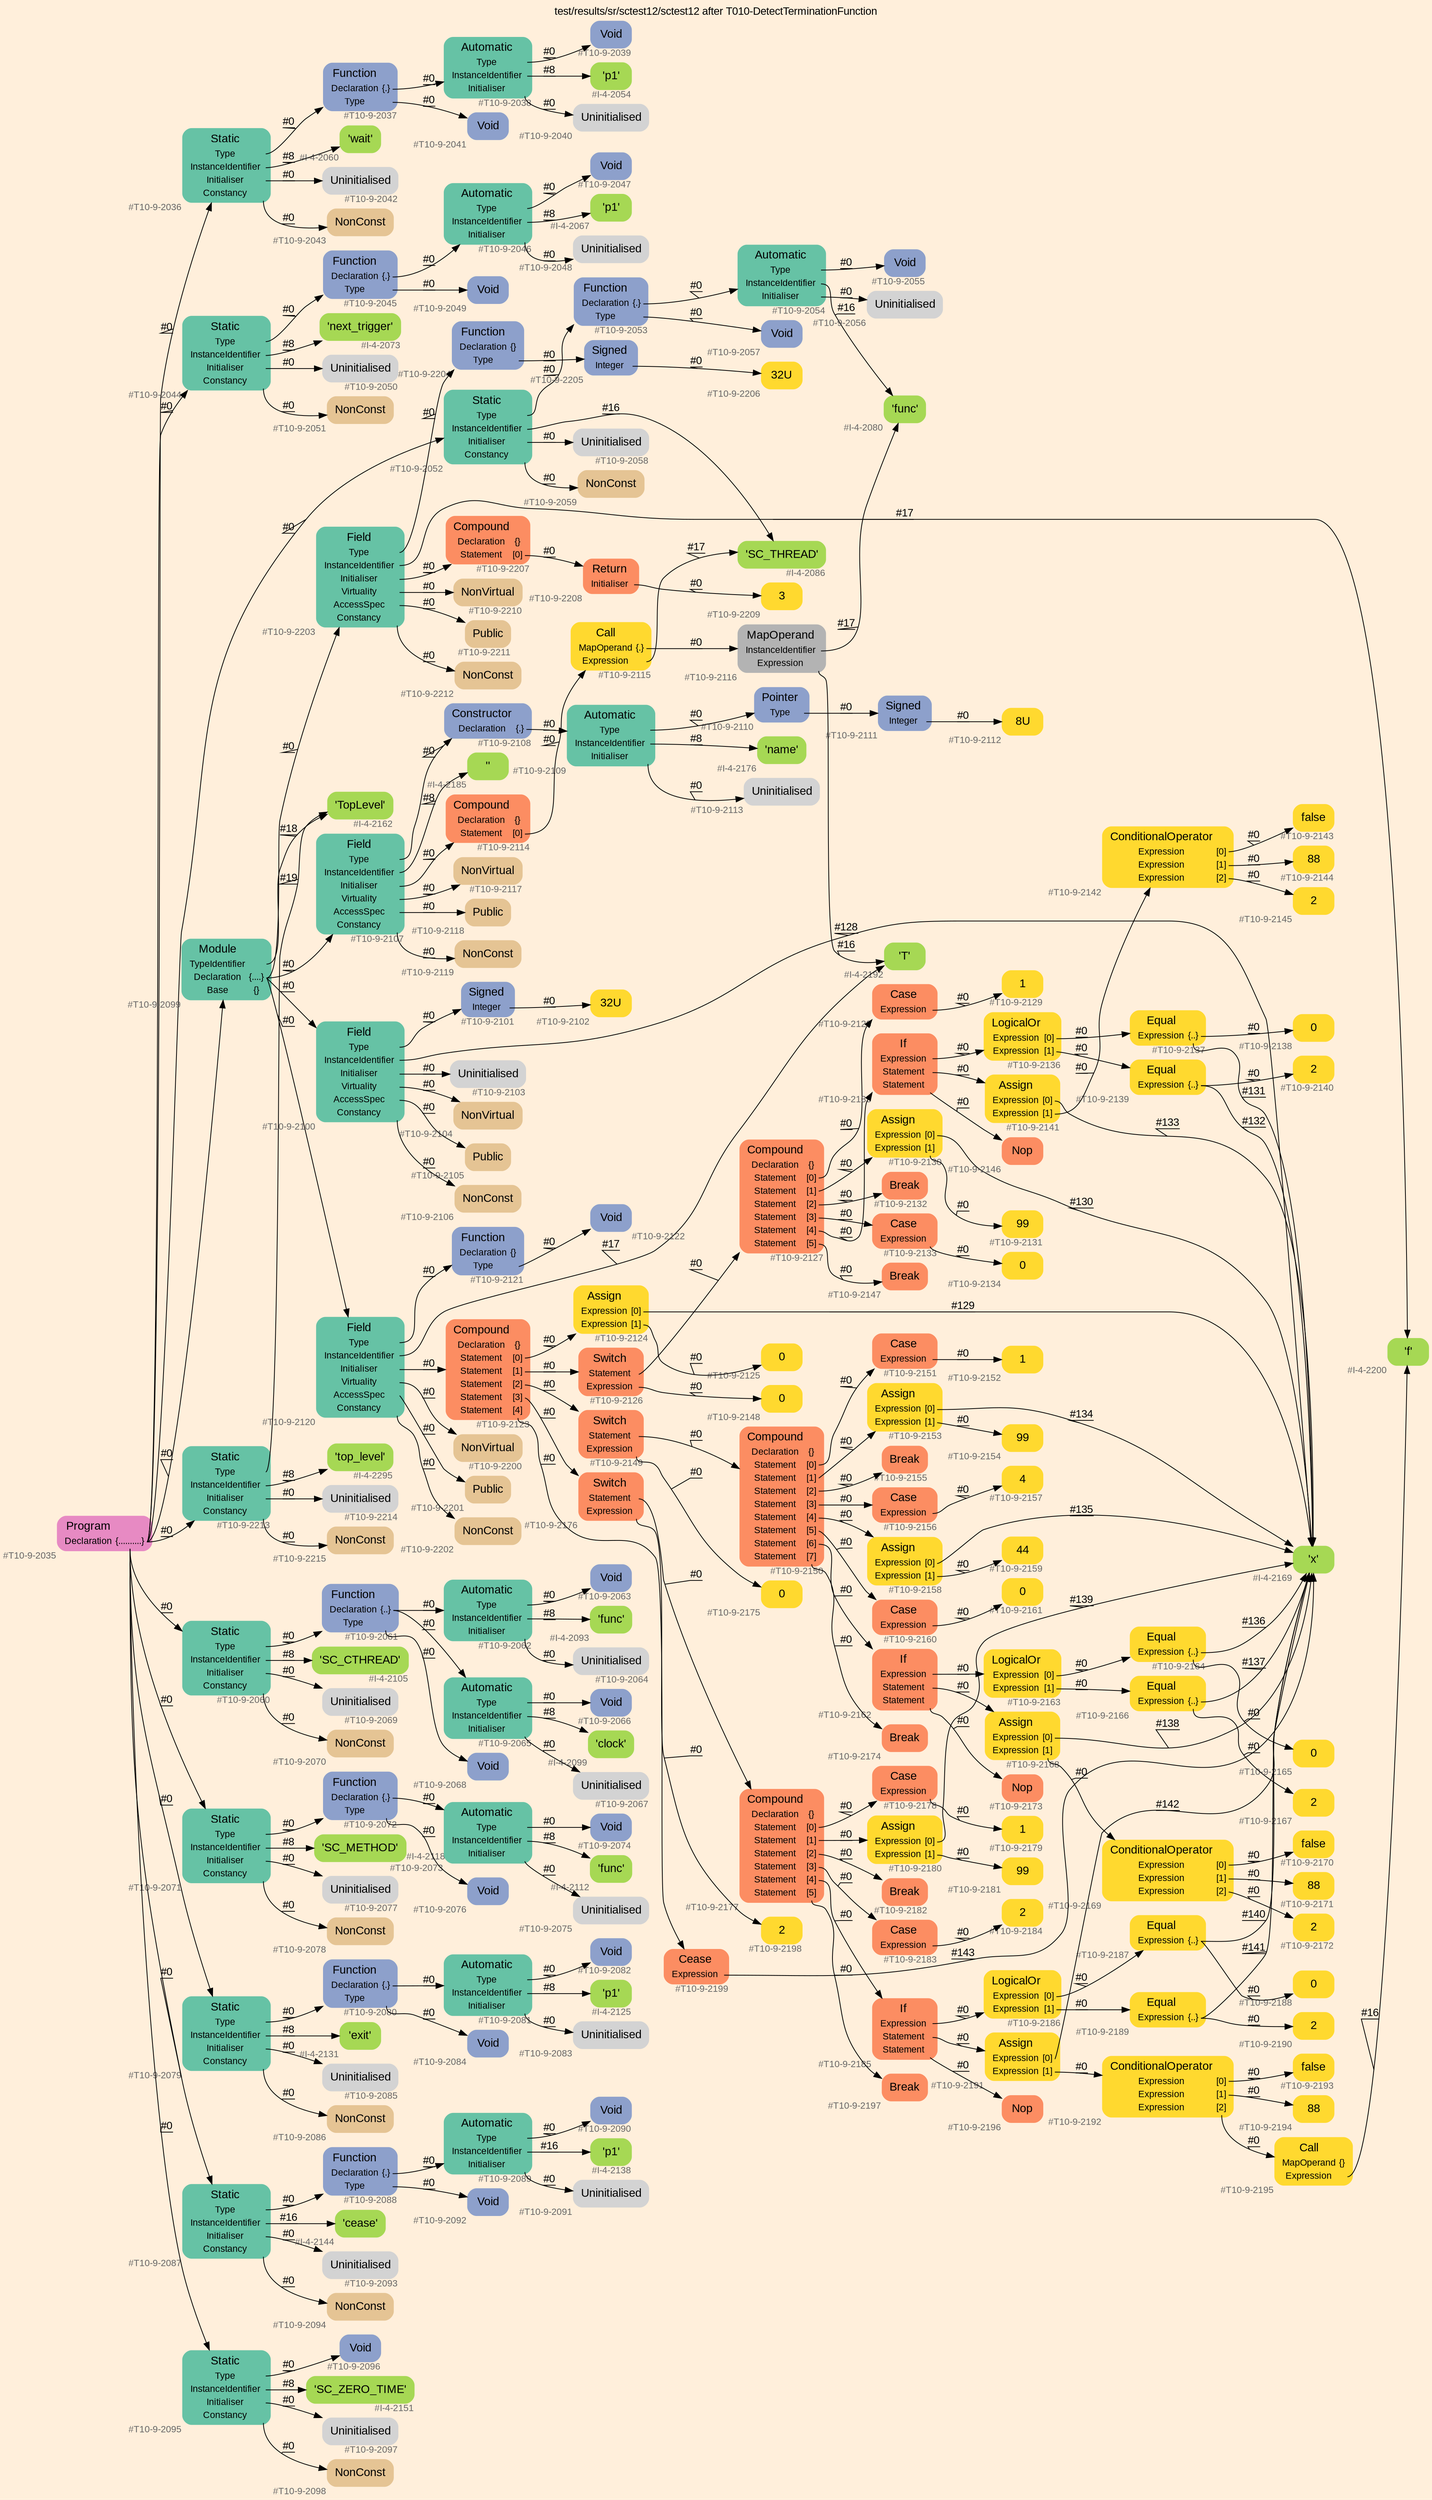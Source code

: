 digraph "test/results/sr/sctest12/sctest12 after T010-DetectTerminationFunction" {
label = "test/results/sr/sctest12/sctest12 after T010-DetectTerminationFunction"
labelloc = t
graph [
    rankdir = "LR"
    ranksep = 0.3
    bgcolor = antiquewhite1
    color = black
    fontcolor = black
    fontname = "Arial"
];
node [
    fontname = "Arial"
];
edge [
    fontname = "Arial"
];

// -------------------- node figure --------------------
// -------- block #T10-9-2035 ----------
"#T10-9-2035" [
    fillcolor = "/set28/4"
    xlabel = "#T10-9-2035"
    fontsize = "12"
    fontcolor = grey40
    shape = "plaintext"
    label = <<TABLE BORDER="0" CELLBORDER="0" CELLSPACING="0">
     <TR><TD><FONT COLOR="black" POINT-SIZE="15">Program</FONT></TD></TR>
     <TR><TD><FONT COLOR="black" POINT-SIZE="12">Declaration</FONT></TD><TD PORT="port0"><FONT COLOR="black" POINT-SIZE="12">{..........}</FONT></TD></TR>
    </TABLE>>
    style = "rounded,filled"
];

// -------- block #T10-9-2036 ----------
"#T10-9-2036" [
    fillcolor = "/set28/1"
    xlabel = "#T10-9-2036"
    fontsize = "12"
    fontcolor = grey40
    shape = "plaintext"
    label = <<TABLE BORDER="0" CELLBORDER="0" CELLSPACING="0">
     <TR><TD><FONT COLOR="black" POINT-SIZE="15">Static</FONT></TD></TR>
     <TR><TD><FONT COLOR="black" POINT-SIZE="12">Type</FONT></TD><TD PORT="port0"></TD></TR>
     <TR><TD><FONT COLOR="black" POINT-SIZE="12">InstanceIdentifier</FONT></TD><TD PORT="port1"></TD></TR>
     <TR><TD><FONT COLOR="black" POINT-SIZE="12">Initialiser</FONT></TD><TD PORT="port2"></TD></TR>
     <TR><TD><FONT COLOR="black" POINT-SIZE="12">Constancy</FONT></TD><TD PORT="port3"></TD></TR>
    </TABLE>>
    style = "rounded,filled"
];

// -------- block #T10-9-2037 ----------
"#T10-9-2037" [
    fillcolor = "/set28/3"
    xlabel = "#T10-9-2037"
    fontsize = "12"
    fontcolor = grey40
    shape = "plaintext"
    label = <<TABLE BORDER="0" CELLBORDER="0" CELLSPACING="0">
     <TR><TD><FONT COLOR="black" POINT-SIZE="15">Function</FONT></TD></TR>
     <TR><TD><FONT COLOR="black" POINT-SIZE="12">Declaration</FONT></TD><TD PORT="port0"><FONT COLOR="black" POINT-SIZE="12">{.}</FONT></TD></TR>
     <TR><TD><FONT COLOR="black" POINT-SIZE="12">Type</FONT></TD><TD PORT="port1"></TD></TR>
    </TABLE>>
    style = "rounded,filled"
];

// -------- block #T10-9-2038 ----------
"#T10-9-2038" [
    fillcolor = "/set28/1"
    xlabel = "#T10-9-2038"
    fontsize = "12"
    fontcolor = grey40
    shape = "plaintext"
    label = <<TABLE BORDER="0" CELLBORDER="0" CELLSPACING="0">
     <TR><TD><FONT COLOR="black" POINT-SIZE="15">Automatic</FONT></TD></TR>
     <TR><TD><FONT COLOR="black" POINT-SIZE="12">Type</FONT></TD><TD PORT="port0"></TD></TR>
     <TR><TD><FONT COLOR="black" POINT-SIZE="12">InstanceIdentifier</FONT></TD><TD PORT="port1"></TD></TR>
     <TR><TD><FONT COLOR="black" POINT-SIZE="12">Initialiser</FONT></TD><TD PORT="port2"></TD></TR>
    </TABLE>>
    style = "rounded,filled"
];

// -------- block #T10-9-2039 ----------
"#T10-9-2039" [
    fillcolor = "/set28/3"
    xlabel = "#T10-9-2039"
    fontsize = "12"
    fontcolor = grey40
    shape = "plaintext"
    label = <<TABLE BORDER="0" CELLBORDER="0" CELLSPACING="0">
     <TR><TD><FONT COLOR="black" POINT-SIZE="15">Void</FONT></TD></TR>
    </TABLE>>
    style = "rounded,filled"
];

// -------- block #I-4-2054 ----------
"#I-4-2054" [
    fillcolor = "/set28/5"
    xlabel = "#I-4-2054"
    fontsize = "12"
    fontcolor = grey40
    shape = "plaintext"
    label = <<TABLE BORDER="0" CELLBORDER="0" CELLSPACING="0">
     <TR><TD><FONT COLOR="black" POINT-SIZE="15">'p1'</FONT></TD></TR>
    </TABLE>>
    style = "rounded,filled"
];

// -------- block #T10-9-2040 ----------
"#T10-9-2040" [
    xlabel = "#T10-9-2040"
    fontsize = "12"
    fontcolor = grey40
    shape = "plaintext"
    label = <<TABLE BORDER="0" CELLBORDER="0" CELLSPACING="0">
     <TR><TD><FONT COLOR="black" POINT-SIZE="15">Uninitialised</FONT></TD></TR>
    </TABLE>>
    style = "rounded,filled"
];

// -------- block #T10-9-2041 ----------
"#T10-9-2041" [
    fillcolor = "/set28/3"
    xlabel = "#T10-9-2041"
    fontsize = "12"
    fontcolor = grey40
    shape = "plaintext"
    label = <<TABLE BORDER="0" CELLBORDER="0" CELLSPACING="0">
     <TR><TD><FONT COLOR="black" POINT-SIZE="15">Void</FONT></TD></TR>
    </TABLE>>
    style = "rounded,filled"
];

// -------- block #I-4-2060 ----------
"#I-4-2060" [
    fillcolor = "/set28/5"
    xlabel = "#I-4-2060"
    fontsize = "12"
    fontcolor = grey40
    shape = "plaintext"
    label = <<TABLE BORDER="0" CELLBORDER="0" CELLSPACING="0">
     <TR><TD><FONT COLOR="black" POINT-SIZE="15">'wait'</FONT></TD></TR>
    </TABLE>>
    style = "rounded,filled"
];

// -------- block #T10-9-2042 ----------
"#T10-9-2042" [
    xlabel = "#T10-9-2042"
    fontsize = "12"
    fontcolor = grey40
    shape = "plaintext"
    label = <<TABLE BORDER="0" CELLBORDER="0" CELLSPACING="0">
     <TR><TD><FONT COLOR="black" POINT-SIZE="15">Uninitialised</FONT></TD></TR>
    </TABLE>>
    style = "rounded,filled"
];

// -------- block #T10-9-2043 ----------
"#T10-9-2043" [
    fillcolor = "/set28/7"
    xlabel = "#T10-9-2043"
    fontsize = "12"
    fontcolor = grey40
    shape = "plaintext"
    label = <<TABLE BORDER="0" CELLBORDER="0" CELLSPACING="0">
     <TR><TD><FONT COLOR="black" POINT-SIZE="15">NonConst</FONT></TD></TR>
    </TABLE>>
    style = "rounded,filled"
];

// -------- block #T10-9-2044 ----------
"#T10-9-2044" [
    fillcolor = "/set28/1"
    xlabel = "#T10-9-2044"
    fontsize = "12"
    fontcolor = grey40
    shape = "plaintext"
    label = <<TABLE BORDER="0" CELLBORDER="0" CELLSPACING="0">
     <TR><TD><FONT COLOR="black" POINT-SIZE="15">Static</FONT></TD></TR>
     <TR><TD><FONT COLOR="black" POINT-SIZE="12">Type</FONT></TD><TD PORT="port0"></TD></TR>
     <TR><TD><FONT COLOR="black" POINT-SIZE="12">InstanceIdentifier</FONT></TD><TD PORT="port1"></TD></TR>
     <TR><TD><FONT COLOR="black" POINT-SIZE="12">Initialiser</FONT></TD><TD PORT="port2"></TD></TR>
     <TR><TD><FONT COLOR="black" POINT-SIZE="12">Constancy</FONT></TD><TD PORT="port3"></TD></TR>
    </TABLE>>
    style = "rounded,filled"
];

// -------- block #T10-9-2045 ----------
"#T10-9-2045" [
    fillcolor = "/set28/3"
    xlabel = "#T10-9-2045"
    fontsize = "12"
    fontcolor = grey40
    shape = "plaintext"
    label = <<TABLE BORDER="0" CELLBORDER="0" CELLSPACING="0">
     <TR><TD><FONT COLOR="black" POINT-SIZE="15">Function</FONT></TD></TR>
     <TR><TD><FONT COLOR="black" POINT-SIZE="12">Declaration</FONT></TD><TD PORT="port0"><FONT COLOR="black" POINT-SIZE="12">{.}</FONT></TD></TR>
     <TR><TD><FONT COLOR="black" POINT-SIZE="12">Type</FONT></TD><TD PORT="port1"></TD></TR>
    </TABLE>>
    style = "rounded,filled"
];

// -------- block #T10-9-2046 ----------
"#T10-9-2046" [
    fillcolor = "/set28/1"
    xlabel = "#T10-9-2046"
    fontsize = "12"
    fontcolor = grey40
    shape = "plaintext"
    label = <<TABLE BORDER="0" CELLBORDER="0" CELLSPACING="0">
     <TR><TD><FONT COLOR="black" POINT-SIZE="15">Automatic</FONT></TD></TR>
     <TR><TD><FONT COLOR="black" POINT-SIZE="12">Type</FONT></TD><TD PORT="port0"></TD></TR>
     <TR><TD><FONT COLOR="black" POINT-SIZE="12">InstanceIdentifier</FONT></TD><TD PORT="port1"></TD></TR>
     <TR><TD><FONT COLOR="black" POINT-SIZE="12">Initialiser</FONT></TD><TD PORT="port2"></TD></TR>
    </TABLE>>
    style = "rounded,filled"
];

// -------- block #T10-9-2047 ----------
"#T10-9-2047" [
    fillcolor = "/set28/3"
    xlabel = "#T10-9-2047"
    fontsize = "12"
    fontcolor = grey40
    shape = "plaintext"
    label = <<TABLE BORDER="0" CELLBORDER="0" CELLSPACING="0">
     <TR><TD><FONT COLOR="black" POINT-SIZE="15">Void</FONT></TD></TR>
    </TABLE>>
    style = "rounded,filled"
];

// -------- block #I-4-2067 ----------
"#I-4-2067" [
    fillcolor = "/set28/5"
    xlabel = "#I-4-2067"
    fontsize = "12"
    fontcolor = grey40
    shape = "plaintext"
    label = <<TABLE BORDER="0" CELLBORDER="0" CELLSPACING="0">
     <TR><TD><FONT COLOR="black" POINT-SIZE="15">'p1'</FONT></TD></TR>
    </TABLE>>
    style = "rounded,filled"
];

// -------- block #T10-9-2048 ----------
"#T10-9-2048" [
    xlabel = "#T10-9-2048"
    fontsize = "12"
    fontcolor = grey40
    shape = "plaintext"
    label = <<TABLE BORDER="0" CELLBORDER="0" CELLSPACING="0">
     <TR><TD><FONT COLOR="black" POINT-SIZE="15">Uninitialised</FONT></TD></TR>
    </TABLE>>
    style = "rounded,filled"
];

// -------- block #T10-9-2049 ----------
"#T10-9-2049" [
    fillcolor = "/set28/3"
    xlabel = "#T10-9-2049"
    fontsize = "12"
    fontcolor = grey40
    shape = "plaintext"
    label = <<TABLE BORDER="0" CELLBORDER="0" CELLSPACING="0">
     <TR><TD><FONT COLOR="black" POINT-SIZE="15">Void</FONT></TD></TR>
    </TABLE>>
    style = "rounded,filled"
];

// -------- block #I-4-2073 ----------
"#I-4-2073" [
    fillcolor = "/set28/5"
    xlabel = "#I-4-2073"
    fontsize = "12"
    fontcolor = grey40
    shape = "plaintext"
    label = <<TABLE BORDER="0" CELLBORDER="0" CELLSPACING="0">
     <TR><TD><FONT COLOR="black" POINT-SIZE="15">'next_trigger'</FONT></TD></TR>
    </TABLE>>
    style = "rounded,filled"
];

// -------- block #T10-9-2050 ----------
"#T10-9-2050" [
    xlabel = "#T10-9-2050"
    fontsize = "12"
    fontcolor = grey40
    shape = "plaintext"
    label = <<TABLE BORDER="0" CELLBORDER="0" CELLSPACING="0">
     <TR><TD><FONT COLOR="black" POINT-SIZE="15">Uninitialised</FONT></TD></TR>
    </TABLE>>
    style = "rounded,filled"
];

// -------- block #T10-9-2051 ----------
"#T10-9-2051" [
    fillcolor = "/set28/7"
    xlabel = "#T10-9-2051"
    fontsize = "12"
    fontcolor = grey40
    shape = "plaintext"
    label = <<TABLE BORDER="0" CELLBORDER="0" CELLSPACING="0">
     <TR><TD><FONT COLOR="black" POINT-SIZE="15">NonConst</FONT></TD></TR>
    </TABLE>>
    style = "rounded,filled"
];

// -------- block #T10-9-2052 ----------
"#T10-9-2052" [
    fillcolor = "/set28/1"
    xlabel = "#T10-9-2052"
    fontsize = "12"
    fontcolor = grey40
    shape = "plaintext"
    label = <<TABLE BORDER="0" CELLBORDER="0" CELLSPACING="0">
     <TR><TD><FONT COLOR="black" POINT-SIZE="15">Static</FONT></TD></TR>
     <TR><TD><FONT COLOR="black" POINT-SIZE="12">Type</FONT></TD><TD PORT="port0"></TD></TR>
     <TR><TD><FONT COLOR="black" POINT-SIZE="12">InstanceIdentifier</FONT></TD><TD PORT="port1"></TD></TR>
     <TR><TD><FONT COLOR="black" POINT-SIZE="12">Initialiser</FONT></TD><TD PORT="port2"></TD></TR>
     <TR><TD><FONT COLOR="black" POINT-SIZE="12">Constancy</FONT></TD><TD PORT="port3"></TD></TR>
    </TABLE>>
    style = "rounded,filled"
];

// -------- block #T10-9-2053 ----------
"#T10-9-2053" [
    fillcolor = "/set28/3"
    xlabel = "#T10-9-2053"
    fontsize = "12"
    fontcolor = grey40
    shape = "plaintext"
    label = <<TABLE BORDER="0" CELLBORDER="0" CELLSPACING="0">
     <TR><TD><FONT COLOR="black" POINT-SIZE="15">Function</FONT></TD></TR>
     <TR><TD><FONT COLOR="black" POINT-SIZE="12">Declaration</FONT></TD><TD PORT="port0"><FONT COLOR="black" POINT-SIZE="12">{.}</FONT></TD></TR>
     <TR><TD><FONT COLOR="black" POINT-SIZE="12">Type</FONT></TD><TD PORT="port1"></TD></TR>
    </TABLE>>
    style = "rounded,filled"
];

// -------- block #T10-9-2054 ----------
"#T10-9-2054" [
    fillcolor = "/set28/1"
    xlabel = "#T10-9-2054"
    fontsize = "12"
    fontcolor = grey40
    shape = "plaintext"
    label = <<TABLE BORDER="0" CELLBORDER="0" CELLSPACING="0">
     <TR><TD><FONT COLOR="black" POINT-SIZE="15">Automatic</FONT></TD></TR>
     <TR><TD><FONT COLOR="black" POINT-SIZE="12">Type</FONT></TD><TD PORT="port0"></TD></TR>
     <TR><TD><FONT COLOR="black" POINT-SIZE="12">InstanceIdentifier</FONT></TD><TD PORT="port1"></TD></TR>
     <TR><TD><FONT COLOR="black" POINT-SIZE="12">Initialiser</FONT></TD><TD PORT="port2"></TD></TR>
    </TABLE>>
    style = "rounded,filled"
];

// -------- block #T10-9-2055 ----------
"#T10-9-2055" [
    fillcolor = "/set28/3"
    xlabel = "#T10-9-2055"
    fontsize = "12"
    fontcolor = grey40
    shape = "plaintext"
    label = <<TABLE BORDER="0" CELLBORDER="0" CELLSPACING="0">
     <TR><TD><FONT COLOR="black" POINT-SIZE="15">Void</FONT></TD></TR>
    </TABLE>>
    style = "rounded,filled"
];

// -------- block #I-4-2080 ----------
"#I-4-2080" [
    fillcolor = "/set28/5"
    xlabel = "#I-4-2080"
    fontsize = "12"
    fontcolor = grey40
    shape = "plaintext"
    label = <<TABLE BORDER="0" CELLBORDER="0" CELLSPACING="0">
     <TR><TD><FONT COLOR="black" POINT-SIZE="15">'func'</FONT></TD></TR>
    </TABLE>>
    style = "rounded,filled"
];

// -------- block #T10-9-2056 ----------
"#T10-9-2056" [
    xlabel = "#T10-9-2056"
    fontsize = "12"
    fontcolor = grey40
    shape = "plaintext"
    label = <<TABLE BORDER="0" CELLBORDER="0" CELLSPACING="0">
     <TR><TD><FONT COLOR="black" POINT-SIZE="15">Uninitialised</FONT></TD></TR>
    </TABLE>>
    style = "rounded,filled"
];

// -------- block #T10-9-2057 ----------
"#T10-9-2057" [
    fillcolor = "/set28/3"
    xlabel = "#T10-9-2057"
    fontsize = "12"
    fontcolor = grey40
    shape = "plaintext"
    label = <<TABLE BORDER="0" CELLBORDER="0" CELLSPACING="0">
     <TR><TD><FONT COLOR="black" POINT-SIZE="15">Void</FONT></TD></TR>
    </TABLE>>
    style = "rounded,filled"
];

// -------- block #I-4-2086 ----------
"#I-4-2086" [
    fillcolor = "/set28/5"
    xlabel = "#I-4-2086"
    fontsize = "12"
    fontcolor = grey40
    shape = "plaintext"
    label = <<TABLE BORDER="0" CELLBORDER="0" CELLSPACING="0">
     <TR><TD><FONT COLOR="black" POINT-SIZE="15">'SC_THREAD'</FONT></TD></TR>
    </TABLE>>
    style = "rounded,filled"
];

// -------- block #T10-9-2058 ----------
"#T10-9-2058" [
    xlabel = "#T10-9-2058"
    fontsize = "12"
    fontcolor = grey40
    shape = "plaintext"
    label = <<TABLE BORDER="0" CELLBORDER="0" CELLSPACING="0">
     <TR><TD><FONT COLOR="black" POINT-SIZE="15">Uninitialised</FONT></TD></TR>
    </TABLE>>
    style = "rounded,filled"
];

// -------- block #T10-9-2059 ----------
"#T10-9-2059" [
    fillcolor = "/set28/7"
    xlabel = "#T10-9-2059"
    fontsize = "12"
    fontcolor = grey40
    shape = "plaintext"
    label = <<TABLE BORDER="0" CELLBORDER="0" CELLSPACING="0">
     <TR><TD><FONT COLOR="black" POINT-SIZE="15">NonConst</FONT></TD></TR>
    </TABLE>>
    style = "rounded,filled"
];

// -------- block #T10-9-2060 ----------
"#T10-9-2060" [
    fillcolor = "/set28/1"
    xlabel = "#T10-9-2060"
    fontsize = "12"
    fontcolor = grey40
    shape = "plaintext"
    label = <<TABLE BORDER="0" CELLBORDER="0" CELLSPACING="0">
     <TR><TD><FONT COLOR="black" POINT-SIZE="15">Static</FONT></TD></TR>
     <TR><TD><FONT COLOR="black" POINT-SIZE="12">Type</FONT></TD><TD PORT="port0"></TD></TR>
     <TR><TD><FONT COLOR="black" POINT-SIZE="12">InstanceIdentifier</FONT></TD><TD PORT="port1"></TD></TR>
     <TR><TD><FONT COLOR="black" POINT-SIZE="12">Initialiser</FONT></TD><TD PORT="port2"></TD></TR>
     <TR><TD><FONT COLOR="black" POINT-SIZE="12">Constancy</FONT></TD><TD PORT="port3"></TD></TR>
    </TABLE>>
    style = "rounded,filled"
];

// -------- block #T10-9-2061 ----------
"#T10-9-2061" [
    fillcolor = "/set28/3"
    xlabel = "#T10-9-2061"
    fontsize = "12"
    fontcolor = grey40
    shape = "plaintext"
    label = <<TABLE BORDER="0" CELLBORDER="0" CELLSPACING="0">
     <TR><TD><FONT COLOR="black" POINT-SIZE="15">Function</FONT></TD></TR>
     <TR><TD><FONT COLOR="black" POINT-SIZE="12">Declaration</FONT></TD><TD PORT="port0"><FONT COLOR="black" POINT-SIZE="12">{..}</FONT></TD></TR>
     <TR><TD><FONT COLOR="black" POINT-SIZE="12">Type</FONT></TD><TD PORT="port1"></TD></TR>
    </TABLE>>
    style = "rounded,filled"
];

// -------- block #T10-9-2062 ----------
"#T10-9-2062" [
    fillcolor = "/set28/1"
    xlabel = "#T10-9-2062"
    fontsize = "12"
    fontcolor = grey40
    shape = "plaintext"
    label = <<TABLE BORDER="0" CELLBORDER="0" CELLSPACING="0">
     <TR><TD><FONT COLOR="black" POINT-SIZE="15">Automatic</FONT></TD></TR>
     <TR><TD><FONT COLOR="black" POINT-SIZE="12">Type</FONT></TD><TD PORT="port0"></TD></TR>
     <TR><TD><FONT COLOR="black" POINT-SIZE="12">InstanceIdentifier</FONT></TD><TD PORT="port1"></TD></TR>
     <TR><TD><FONT COLOR="black" POINT-SIZE="12">Initialiser</FONT></TD><TD PORT="port2"></TD></TR>
    </TABLE>>
    style = "rounded,filled"
];

// -------- block #T10-9-2063 ----------
"#T10-9-2063" [
    fillcolor = "/set28/3"
    xlabel = "#T10-9-2063"
    fontsize = "12"
    fontcolor = grey40
    shape = "plaintext"
    label = <<TABLE BORDER="0" CELLBORDER="0" CELLSPACING="0">
     <TR><TD><FONT COLOR="black" POINT-SIZE="15">Void</FONT></TD></TR>
    </TABLE>>
    style = "rounded,filled"
];

// -------- block #I-4-2093 ----------
"#I-4-2093" [
    fillcolor = "/set28/5"
    xlabel = "#I-4-2093"
    fontsize = "12"
    fontcolor = grey40
    shape = "plaintext"
    label = <<TABLE BORDER="0" CELLBORDER="0" CELLSPACING="0">
     <TR><TD><FONT COLOR="black" POINT-SIZE="15">'func'</FONT></TD></TR>
    </TABLE>>
    style = "rounded,filled"
];

// -------- block #T10-9-2064 ----------
"#T10-9-2064" [
    xlabel = "#T10-9-2064"
    fontsize = "12"
    fontcolor = grey40
    shape = "plaintext"
    label = <<TABLE BORDER="0" CELLBORDER="0" CELLSPACING="0">
     <TR><TD><FONT COLOR="black" POINT-SIZE="15">Uninitialised</FONT></TD></TR>
    </TABLE>>
    style = "rounded,filled"
];

// -------- block #T10-9-2065 ----------
"#T10-9-2065" [
    fillcolor = "/set28/1"
    xlabel = "#T10-9-2065"
    fontsize = "12"
    fontcolor = grey40
    shape = "plaintext"
    label = <<TABLE BORDER="0" CELLBORDER="0" CELLSPACING="0">
     <TR><TD><FONT COLOR="black" POINT-SIZE="15">Automatic</FONT></TD></TR>
     <TR><TD><FONT COLOR="black" POINT-SIZE="12">Type</FONT></TD><TD PORT="port0"></TD></TR>
     <TR><TD><FONT COLOR="black" POINT-SIZE="12">InstanceIdentifier</FONT></TD><TD PORT="port1"></TD></TR>
     <TR><TD><FONT COLOR="black" POINT-SIZE="12">Initialiser</FONT></TD><TD PORT="port2"></TD></TR>
    </TABLE>>
    style = "rounded,filled"
];

// -------- block #T10-9-2066 ----------
"#T10-9-2066" [
    fillcolor = "/set28/3"
    xlabel = "#T10-9-2066"
    fontsize = "12"
    fontcolor = grey40
    shape = "plaintext"
    label = <<TABLE BORDER="0" CELLBORDER="0" CELLSPACING="0">
     <TR><TD><FONT COLOR="black" POINT-SIZE="15">Void</FONT></TD></TR>
    </TABLE>>
    style = "rounded,filled"
];

// -------- block #I-4-2099 ----------
"#I-4-2099" [
    fillcolor = "/set28/5"
    xlabel = "#I-4-2099"
    fontsize = "12"
    fontcolor = grey40
    shape = "plaintext"
    label = <<TABLE BORDER="0" CELLBORDER="0" CELLSPACING="0">
     <TR><TD><FONT COLOR="black" POINT-SIZE="15">'clock'</FONT></TD></TR>
    </TABLE>>
    style = "rounded,filled"
];

// -------- block #T10-9-2067 ----------
"#T10-9-2067" [
    xlabel = "#T10-9-2067"
    fontsize = "12"
    fontcolor = grey40
    shape = "plaintext"
    label = <<TABLE BORDER="0" CELLBORDER="0" CELLSPACING="0">
     <TR><TD><FONT COLOR="black" POINT-SIZE="15">Uninitialised</FONT></TD></TR>
    </TABLE>>
    style = "rounded,filled"
];

// -------- block #T10-9-2068 ----------
"#T10-9-2068" [
    fillcolor = "/set28/3"
    xlabel = "#T10-9-2068"
    fontsize = "12"
    fontcolor = grey40
    shape = "plaintext"
    label = <<TABLE BORDER="0" CELLBORDER="0" CELLSPACING="0">
     <TR><TD><FONT COLOR="black" POINT-SIZE="15">Void</FONT></TD></TR>
    </TABLE>>
    style = "rounded,filled"
];

// -------- block #I-4-2105 ----------
"#I-4-2105" [
    fillcolor = "/set28/5"
    xlabel = "#I-4-2105"
    fontsize = "12"
    fontcolor = grey40
    shape = "plaintext"
    label = <<TABLE BORDER="0" CELLBORDER="0" CELLSPACING="0">
     <TR><TD><FONT COLOR="black" POINT-SIZE="15">'SC_CTHREAD'</FONT></TD></TR>
    </TABLE>>
    style = "rounded,filled"
];

// -------- block #T10-9-2069 ----------
"#T10-9-2069" [
    xlabel = "#T10-9-2069"
    fontsize = "12"
    fontcolor = grey40
    shape = "plaintext"
    label = <<TABLE BORDER="0" CELLBORDER="0" CELLSPACING="0">
     <TR><TD><FONT COLOR="black" POINT-SIZE="15">Uninitialised</FONT></TD></TR>
    </TABLE>>
    style = "rounded,filled"
];

// -------- block #T10-9-2070 ----------
"#T10-9-2070" [
    fillcolor = "/set28/7"
    xlabel = "#T10-9-2070"
    fontsize = "12"
    fontcolor = grey40
    shape = "plaintext"
    label = <<TABLE BORDER="0" CELLBORDER="0" CELLSPACING="0">
     <TR><TD><FONT COLOR="black" POINT-SIZE="15">NonConst</FONT></TD></TR>
    </TABLE>>
    style = "rounded,filled"
];

// -------- block #T10-9-2071 ----------
"#T10-9-2071" [
    fillcolor = "/set28/1"
    xlabel = "#T10-9-2071"
    fontsize = "12"
    fontcolor = grey40
    shape = "plaintext"
    label = <<TABLE BORDER="0" CELLBORDER="0" CELLSPACING="0">
     <TR><TD><FONT COLOR="black" POINT-SIZE="15">Static</FONT></TD></TR>
     <TR><TD><FONT COLOR="black" POINT-SIZE="12">Type</FONT></TD><TD PORT="port0"></TD></TR>
     <TR><TD><FONT COLOR="black" POINT-SIZE="12">InstanceIdentifier</FONT></TD><TD PORT="port1"></TD></TR>
     <TR><TD><FONT COLOR="black" POINT-SIZE="12">Initialiser</FONT></TD><TD PORT="port2"></TD></TR>
     <TR><TD><FONT COLOR="black" POINT-SIZE="12">Constancy</FONT></TD><TD PORT="port3"></TD></TR>
    </TABLE>>
    style = "rounded,filled"
];

// -------- block #T10-9-2072 ----------
"#T10-9-2072" [
    fillcolor = "/set28/3"
    xlabel = "#T10-9-2072"
    fontsize = "12"
    fontcolor = grey40
    shape = "plaintext"
    label = <<TABLE BORDER="0" CELLBORDER="0" CELLSPACING="0">
     <TR><TD><FONT COLOR="black" POINT-SIZE="15">Function</FONT></TD></TR>
     <TR><TD><FONT COLOR="black" POINT-SIZE="12">Declaration</FONT></TD><TD PORT="port0"><FONT COLOR="black" POINT-SIZE="12">{.}</FONT></TD></TR>
     <TR><TD><FONT COLOR="black" POINT-SIZE="12">Type</FONT></TD><TD PORT="port1"></TD></TR>
    </TABLE>>
    style = "rounded,filled"
];

// -------- block #T10-9-2073 ----------
"#T10-9-2073" [
    fillcolor = "/set28/1"
    xlabel = "#T10-9-2073"
    fontsize = "12"
    fontcolor = grey40
    shape = "plaintext"
    label = <<TABLE BORDER="0" CELLBORDER="0" CELLSPACING="0">
     <TR><TD><FONT COLOR="black" POINT-SIZE="15">Automatic</FONT></TD></TR>
     <TR><TD><FONT COLOR="black" POINT-SIZE="12">Type</FONT></TD><TD PORT="port0"></TD></TR>
     <TR><TD><FONT COLOR="black" POINT-SIZE="12">InstanceIdentifier</FONT></TD><TD PORT="port1"></TD></TR>
     <TR><TD><FONT COLOR="black" POINT-SIZE="12">Initialiser</FONT></TD><TD PORT="port2"></TD></TR>
    </TABLE>>
    style = "rounded,filled"
];

// -------- block #T10-9-2074 ----------
"#T10-9-2074" [
    fillcolor = "/set28/3"
    xlabel = "#T10-9-2074"
    fontsize = "12"
    fontcolor = grey40
    shape = "plaintext"
    label = <<TABLE BORDER="0" CELLBORDER="0" CELLSPACING="0">
     <TR><TD><FONT COLOR="black" POINT-SIZE="15">Void</FONT></TD></TR>
    </TABLE>>
    style = "rounded,filled"
];

// -------- block #I-4-2112 ----------
"#I-4-2112" [
    fillcolor = "/set28/5"
    xlabel = "#I-4-2112"
    fontsize = "12"
    fontcolor = grey40
    shape = "plaintext"
    label = <<TABLE BORDER="0" CELLBORDER="0" CELLSPACING="0">
     <TR><TD><FONT COLOR="black" POINT-SIZE="15">'func'</FONT></TD></TR>
    </TABLE>>
    style = "rounded,filled"
];

// -------- block #T10-9-2075 ----------
"#T10-9-2075" [
    xlabel = "#T10-9-2075"
    fontsize = "12"
    fontcolor = grey40
    shape = "plaintext"
    label = <<TABLE BORDER="0" CELLBORDER="0" CELLSPACING="0">
     <TR><TD><FONT COLOR="black" POINT-SIZE="15">Uninitialised</FONT></TD></TR>
    </TABLE>>
    style = "rounded,filled"
];

// -------- block #T10-9-2076 ----------
"#T10-9-2076" [
    fillcolor = "/set28/3"
    xlabel = "#T10-9-2076"
    fontsize = "12"
    fontcolor = grey40
    shape = "plaintext"
    label = <<TABLE BORDER="0" CELLBORDER="0" CELLSPACING="0">
     <TR><TD><FONT COLOR="black" POINT-SIZE="15">Void</FONT></TD></TR>
    </TABLE>>
    style = "rounded,filled"
];

// -------- block #I-4-2118 ----------
"#I-4-2118" [
    fillcolor = "/set28/5"
    xlabel = "#I-4-2118"
    fontsize = "12"
    fontcolor = grey40
    shape = "plaintext"
    label = <<TABLE BORDER="0" CELLBORDER="0" CELLSPACING="0">
     <TR><TD><FONT COLOR="black" POINT-SIZE="15">'SC_METHOD'</FONT></TD></TR>
    </TABLE>>
    style = "rounded,filled"
];

// -------- block #T10-9-2077 ----------
"#T10-9-2077" [
    xlabel = "#T10-9-2077"
    fontsize = "12"
    fontcolor = grey40
    shape = "plaintext"
    label = <<TABLE BORDER="0" CELLBORDER="0" CELLSPACING="0">
     <TR><TD><FONT COLOR="black" POINT-SIZE="15">Uninitialised</FONT></TD></TR>
    </TABLE>>
    style = "rounded,filled"
];

// -------- block #T10-9-2078 ----------
"#T10-9-2078" [
    fillcolor = "/set28/7"
    xlabel = "#T10-9-2078"
    fontsize = "12"
    fontcolor = grey40
    shape = "plaintext"
    label = <<TABLE BORDER="0" CELLBORDER="0" CELLSPACING="0">
     <TR><TD><FONT COLOR="black" POINT-SIZE="15">NonConst</FONT></TD></TR>
    </TABLE>>
    style = "rounded,filled"
];

// -------- block #T10-9-2079 ----------
"#T10-9-2079" [
    fillcolor = "/set28/1"
    xlabel = "#T10-9-2079"
    fontsize = "12"
    fontcolor = grey40
    shape = "plaintext"
    label = <<TABLE BORDER="0" CELLBORDER="0" CELLSPACING="0">
     <TR><TD><FONT COLOR="black" POINT-SIZE="15">Static</FONT></TD></TR>
     <TR><TD><FONT COLOR="black" POINT-SIZE="12">Type</FONT></TD><TD PORT="port0"></TD></TR>
     <TR><TD><FONT COLOR="black" POINT-SIZE="12">InstanceIdentifier</FONT></TD><TD PORT="port1"></TD></TR>
     <TR><TD><FONT COLOR="black" POINT-SIZE="12">Initialiser</FONT></TD><TD PORT="port2"></TD></TR>
     <TR><TD><FONT COLOR="black" POINT-SIZE="12">Constancy</FONT></TD><TD PORT="port3"></TD></TR>
    </TABLE>>
    style = "rounded,filled"
];

// -------- block #T10-9-2080 ----------
"#T10-9-2080" [
    fillcolor = "/set28/3"
    xlabel = "#T10-9-2080"
    fontsize = "12"
    fontcolor = grey40
    shape = "plaintext"
    label = <<TABLE BORDER="0" CELLBORDER="0" CELLSPACING="0">
     <TR><TD><FONT COLOR="black" POINT-SIZE="15">Function</FONT></TD></TR>
     <TR><TD><FONT COLOR="black" POINT-SIZE="12">Declaration</FONT></TD><TD PORT="port0"><FONT COLOR="black" POINT-SIZE="12">{.}</FONT></TD></TR>
     <TR><TD><FONT COLOR="black" POINT-SIZE="12">Type</FONT></TD><TD PORT="port1"></TD></TR>
    </TABLE>>
    style = "rounded,filled"
];

// -------- block #T10-9-2081 ----------
"#T10-9-2081" [
    fillcolor = "/set28/1"
    xlabel = "#T10-9-2081"
    fontsize = "12"
    fontcolor = grey40
    shape = "plaintext"
    label = <<TABLE BORDER="0" CELLBORDER="0" CELLSPACING="0">
     <TR><TD><FONT COLOR="black" POINT-SIZE="15">Automatic</FONT></TD></TR>
     <TR><TD><FONT COLOR="black" POINT-SIZE="12">Type</FONT></TD><TD PORT="port0"></TD></TR>
     <TR><TD><FONT COLOR="black" POINT-SIZE="12">InstanceIdentifier</FONT></TD><TD PORT="port1"></TD></TR>
     <TR><TD><FONT COLOR="black" POINT-SIZE="12">Initialiser</FONT></TD><TD PORT="port2"></TD></TR>
    </TABLE>>
    style = "rounded,filled"
];

// -------- block #T10-9-2082 ----------
"#T10-9-2082" [
    fillcolor = "/set28/3"
    xlabel = "#T10-9-2082"
    fontsize = "12"
    fontcolor = grey40
    shape = "plaintext"
    label = <<TABLE BORDER="0" CELLBORDER="0" CELLSPACING="0">
     <TR><TD><FONT COLOR="black" POINT-SIZE="15">Void</FONT></TD></TR>
    </TABLE>>
    style = "rounded,filled"
];

// -------- block #I-4-2125 ----------
"#I-4-2125" [
    fillcolor = "/set28/5"
    xlabel = "#I-4-2125"
    fontsize = "12"
    fontcolor = grey40
    shape = "plaintext"
    label = <<TABLE BORDER="0" CELLBORDER="0" CELLSPACING="0">
     <TR><TD><FONT COLOR="black" POINT-SIZE="15">'p1'</FONT></TD></TR>
    </TABLE>>
    style = "rounded,filled"
];

// -------- block #T10-9-2083 ----------
"#T10-9-2083" [
    xlabel = "#T10-9-2083"
    fontsize = "12"
    fontcolor = grey40
    shape = "plaintext"
    label = <<TABLE BORDER="0" CELLBORDER="0" CELLSPACING="0">
     <TR><TD><FONT COLOR="black" POINT-SIZE="15">Uninitialised</FONT></TD></TR>
    </TABLE>>
    style = "rounded,filled"
];

// -------- block #T10-9-2084 ----------
"#T10-9-2084" [
    fillcolor = "/set28/3"
    xlabel = "#T10-9-2084"
    fontsize = "12"
    fontcolor = grey40
    shape = "plaintext"
    label = <<TABLE BORDER="0" CELLBORDER="0" CELLSPACING="0">
     <TR><TD><FONT COLOR="black" POINT-SIZE="15">Void</FONT></TD></TR>
    </TABLE>>
    style = "rounded,filled"
];

// -------- block #I-4-2131 ----------
"#I-4-2131" [
    fillcolor = "/set28/5"
    xlabel = "#I-4-2131"
    fontsize = "12"
    fontcolor = grey40
    shape = "plaintext"
    label = <<TABLE BORDER="0" CELLBORDER="0" CELLSPACING="0">
     <TR><TD><FONT COLOR="black" POINT-SIZE="15">'exit'</FONT></TD></TR>
    </TABLE>>
    style = "rounded,filled"
];

// -------- block #T10-9-2085 ----------
"#T10-9-2085" [
    xlabel = "#T10-9-2085"
    fontsize = "12"
    fontcolor = grey40
    shape = "plaintext"
    label = <<TABLE BORDER="0" CELLBORDER="0" CELLSPACING="0">
     <TR><TD><FONT COLOR="black" POINT-SIZE="15">Uninitialised</FONT></TD></TR>
    </TABLE>>
    style = "rounded,filled"
];

// -------- block #T10-9-2086 ----------
"#T10-9-2086" [
    fillcolor = "/set28/7"
    xlabel = "#T10-9-2086"
    fontsize = "12"
    fontcolor = grey40
    shape = "plaintext"
    label = <<TABLE BORDER="0" CELLBORDER="0" CELLSPACING="0">
     <TR><TD><FONT COLOR="black" POINT-SIZE="15">NonConst</FONT></TD></TR>
    </TABLE>>
    style = "rounded,filled"
];

// -------- block #T10-9-2087 ----------
"#T10-9-2087" [
    fillcolor = "/set28/1"
    xlabel = "#T10-9-2087"
    fontsize = "12"
    fontcolor = grey40
    shape = "plaintext"
    label = <<TABLE BORDER="0" CELLBORDER="0" CELLSPACING="0">
     <TR><TD><FONT COLOR="black" POINT-SIZE="15">Static</FONT></TD></TR>
     <TR><TD><FONT COLOR="black" POINT-SIZE="12">Type</FONT></TD><TD PORT="port0"></TD></TR>
     <TR><TD><FONT COLOR="black" POINT-SIZE="12">InstanceIdentifier</FONT></TD><TD PORT="port1"></TD></TR>
     <TR><TD><FONT COLOR="black" POINT-SIZE="12">Initialiser</FONT></TD><TD PORT="port2"></TD></TR>
     <TR><TD><FONT COLOR="black" POINT-SIZE="12">Constancy</FONT></TD><TD PORT="port3"></TD></TR>
    </TABLE>>
    style = "rounded,filled"
];

// -------- block #T10-9-2088 ----------
"#T10-9-2088" [
    fillcolor = "/set28/3"
    xlabel = "#T10-9-2088"
    fontsize = "12"
    fontcolor = grey40
    shape = "plaintext"
    label = <<TABLE BORDER="0" CELLBORDER="0" CELLSPACING="0">
     <TR><TD><FONT COLOR="black" POINT-SIZE="15">Function</FONT></TD></TR>
     <TR><TD><FONT COLOR="black" POINT-SIZE="12">Declaration</FONT></TD><TD PORT="port0"><FONT COLOR="black" POINT-SIZE="12">{.}</FONT></TD></TR>
     <TR><TD><FONT COLOR="black" POINT-SIZE="12">Type</FONT></TD><TD PORT="port1"></TD></TR>
    </TABLE>>
    style = "rounded,filled"
];

// -------- block #T10-9-2089 ----------
"#T10-9-2089" [
    fillcolor = "/set28/1"
    xlabel = "#T10-9-2089"
    fontsize = "12"
    fontcolor = grey40
    shape = "plaintext"
    label = <<TABLE BORDER="0" CELLBORDER="0" CELLSPACING="0">
     <TR><TD><FONT COLOR="black" POINT-SIZE="15">Automatic</FONT></TD></TR>
     <TR><TD><FONT COLOR="black" POINT-SIZE="12">Type</FONT></TD><TD PORT="port0"></TD></TR>
     <TR><TD><FONT COLOR="black" POINT-SIZE="12">InstanceIdentifier</FONT></TD><TD PORT="port1"></TD></TR>
     <TR><TD><FONT COLOR="black" POINT-SIZE="12">Initialiser</FONT></TD><TD PORT="port2"></TD></TR>
    </TABLE>>
    style = "rounded,filled"
];

// -------- block #T10-9-2090 ----------
"#T10-9-2090" [
    fillcolor = "/set28/3"
    xlabel = "#T10-9-2090"
    fontsize = "12"
    fontcolor = grey40
    shape = "plaintext"
    label = <<TABLE BORDER="0" CELLBORDER="0" CELLSPACING="0">
     <TR><TD><FONT COLOR="black" POINT-SIZE="15">Void</FONT></TD></TR>
    </TABLE>>
    style = "rounded,filled"
];

// -------- block #I-4-2138 ----------
"#I-4-2138" [
    fillcolor = "/set28/5"
    xlabel = "#I-4-2138"
    fontsize = "12"
    fontcolor = grey40
    shape = "plaintext"
    label = <<TABLE BORDER="0" CELLBORDER="0" CELLSPACING="0">
     <TR><TD><FONT COLOR="black" POINT-SIZE="15">'p1'</FONT></TD></TR>
    </TABLE>>
    style = "rounded,filled"
];

// -------- block #T10-9-2091 ----------
"#T10-9-2091" [
    xlabel = "#T10-9-2091"
    fontsize = "12"
    fontcolor = grey40
    shape = "plaintext"
    label = <<TABLE BORDER="0" CELLBORDER="0" CELLSPACING="0">
     <TR><TD><FONT COLOR="black" POINT-SIZE="15">Uninitialised</FONT></TD></TR>
    </TABLE>>
    style = "rounded,filled"
];

// -------- block #T10-9-2092 ----------
"#T10-9-2092" [
    fillcolor = "/set28/3"
    xlabel = "#T10-9-2092"
    fontsize = "12"
    fontcolor = grey40
    shape = "plaintext"
    label = <<TABLE BORDER="0" CELLBORDER="0" CELLSPACING="0">
     <TR><TD><FONT COLOR="black" POINT-SIZE="15">Void</FONT></TD></TR>
    </TABLE>>
    style = "rounded,filled"
];

// -------- block #I-4-2144 ----------
"#I-4-2144" [
    fillcolor = "/set28/5"
    xlabel = "#I-4-2144"
    fontsize = "12"
    fontcolor = grey40
    shape = "plaintext"
    label = <<TABLE BORDER="0" CELLBORDER="0" CELLSPACING="0">
     <TR><TD><FONT COLOR="black" POINT-SIZE="15">'cease'</FONT></TD></TR>
    </TABLE>>
    style = "rounded,filled"
];

// -------- block #T10-9-2093 ----------
"#T10-9-2093" [
    xlabel = "#T10-9-2093"
    fontsize = "12"
    fontcolor = grey40
    shape = "plaintext"
    label = <<TABLE BORDER="0" CELLBORDER="0" CELLSPACING="0">
     <TR><TD><FONT COLOR="black" POINT-SIZE="15">Uninitialised</FONT></TD></TR>
    </TABLE>>
    style = "rounded,filled"
];

// -------- block #T10-9-2094 ----------
"#T10-9-2094" [
    fillcolor = "/set28/7"
    xlabel = "#T10-9-2094"
    fontsize = "12"
    fontcolor = grey40
    shape = "plaintext"
    label = <<TABLE BORDER="0" CELLBORDER="0" CELLSPACING="0">
     <TR><TD><FONT COLOR="black" POINT-SIZE="15">NonConst</FONT></TD></TR>
    </TABLE>>
    style = "rounded,filled"
];

// -------- block #T10-9-2095 ----------
"#T10-9-2095" [
    fillcolor = "/set28/1"
    xlabel = "#T10-9-2095"
    fontsize = "12"
    fontcolor = grey40
    shape = "plaintext"
    label = <<TABLE BORDER="0" CELLBORDER="0" CELLSPACING="0">
     <TR><TD><FONT COLOR="black" POINT-SIZE="15">Static</FONT></TD></TR>
     <TR><TD><FONT COLOR="black" POINT-SIZE="12">Type</FONT></TD><TD PORT="port0"></TD></TR>
     <TR><TD><FONT COLOR="black" POINT-SIZE="12">InstanceIdentifier</FONT></TD><TD PORT="port1"></TD></TR>
     <TR><TD><FONT COLOR="black" POINT-SIZE="12">Initialiser</FONT></TD><TD PORT="port2"></TD></TR>
     <TR><TD><FONT COLOR="black" POINT-SIZE="12">Constancy</FONT></TD><TD PORT="port3"></TD></TR>
    </TABLE>>
    style = "rounded,filled"
];

// -------- block #T10-9-2096 ----------
"#T10-9-2096" [
    fillcolor = "/set28/3"
    xlabel = "#T10-9-2096"
    fontsize = "12"
    fontcolor = grey40
    shape = "plaintext"
    label = <<TABLE BORDER="0" CELLBORDER="0" CELLSPACING="0">
     <TR><TD><FONT COLOR="black" POINT-SIZE="15">Void</FONT></TD></TR>
    </TABLE>>
    style = "rounded,filled"
];

// -------- block #I-4-2151 ----------
"#I-4-2151" [
    fillcolor = "/set28/5"
    xlabel = "#I-4-2151"
    fontsize = "12"
    fontcolor = grey40
    shape = "plaintext"
    label = <<TABLE BORDER="0" CELLBORDER="0" CELLSPACING="0">
     <TR><TD><FONT COLOR="black" POINT-SIZE="15">'SC_ZERO_TIME'</FONT></TD></TR>
    </TABLE>>
    style = "rounded,filled"
];

// -------- block #T10-9-2097 ----------
"#T10-9-2097" [
    xlabel = "#T10-9-2097"
    fontsize = "12"
    fontcolor = grey40
    shape = "plaintext"
    label = <<TABLE BORDER="0" CELLBORDER="0" CELLSPACING="0">
     <TR><TD><FONT COLOR="black" POINT-SIZE="15">Uninitialised</FONT></TD></TR>
    </TABLE>>
    style = "rounded,filled"
];

// -------- block #T10-9-2098 ----------
"#T10-9-2098" [
    fillcolor = "/set28/7"
    xlabel = "#T10-9-2098"
    fontsize = "12"
    fontcolor = grey40
    shape = "plaintext"
    label = <<TABLE BORDER="0" CELLBORDER="0" CELLSPACING="0">
     <TR><TD><FONT COLOR="black" POINT-SIZE="15">NonConst</FONT></TD></TR>
    </TABLE>>
    style = "rounded,filled"
];

// -------- block #T10-9-2099 ----------
"#T10-9-2099" [
    fillcolor = "/set28/1"
    xlabel = "#T10-9-2099"
    fontsize = "12"
    fontcolor = grey40
    shape = "plaintext"
    label = <<TABLE BORDER="0" CELLBORDER="0" CELLSPACING="0">
     <TR><TD><FONT COLOR="black" POINT-SIZE="15">Module</FONT></TD></TR>
     <TR><TD><FONT COLOR="black" POINT-SIZE="12">TypeIdentifier</FONT></TD><TD PORT="port0"></TD></TR>
     <TR><TD><FONT COLOR="black" POINT-SIZE="12">Declaration</FONT></TD><TD PORT="port1"><FONT COLOR="black" POINT-SIZE="12">{....}</FONT></TD></TR>
     <TR><TD><FONT COLOR="black" POINT-SIZE="12">Base</FONT></TD><TD PORT="port2"><FONT COLOR="black" POINT-SIZE="12">{}</FONT></TD></TR>
    </TABLE>>
    style = "rounded,filled"
];

// -------- block #I-4-2162 ----------
"#I-4-2162" [
    fillcolor = "/set28/5"
    xlabel = "#I-4-2162"
    fontsize = "12"
    fontcolor = grey40
    shape = "plaintext"
    label = <<TABLE BORDER="0" CELLBORDER="0" CELLSPACING="0">
     <TR><TD><FONT COLOR="black" POINT-SIZE="15">'TopLevel'</FONT></TD></TR>
    </TABLE>>
    style = "rounded,filled"
];

// -------- block #T10-9-2100 ----------
"#T10-9-2100" [
    fillcolor = "/set28/1"
    xlabel = "#T10-9-2100"
    fontsize = "12"
    fontcolor = grey40
    shape = "plaintext"
    label = <<TABLE BORDER="0" CELLBORDER="0" CELLSPACING="0">
     <TR><TD><FONT COLOR="black" POINT-SIZE="15">Field</FONT></TD></TR>
     <TR><TD><FONT COLOR="black" POINT-SIZE="12">Type</FONT></TD><TD PORT="port0"></TD></TR>
     <TR><TD><FONT COLOR="black" POINT-SIZE="12">InstanceIdentifier</FONT></TD><TD PORT="port1"></TD></TR>
     <TR><TD><FONT COLOR="black" POINT-SIZE="12">Initialiser</FONT></TD><TD PORT="port2"></TD></TR>
     <TR><TD><FONT COLOR="black" POINT-SIZE="12">Virtuality</FONT></TD><TD PORT="port3"></TD></TR>
     <TR><TD><FONT COLOR="black" POINT-SIZE="12">AccessSpec</FONT></TD><TD PORT="port4"></TD></TR>
     <TR><TD><FONT COLOR="black" POINT-SIZE="12">Constancy</FONT></TD><TD PORT="port5"></TD></TR>
    </TABLE>>
    style = "rounded,filled"
];

// -------- block #T10-9-2101 ----------
"#T10-9-2101" [
    fillcolor = "/set28/3"
    xlabel = "#T10-9-2101"
    fontsize = "12"
    fontcolor = grey40
    shape = "plaintext"
    label = <<TABLE BORDER="0" CELLBORDER="0" CELLSPACING="0">
     <TR><TD><FONT COLOR="black" POINT-SIZE="15">Signed</FONT></TD></TR>
     <TR><TD><FONT COLOR="black" POINT-SIZE="12">Integer</FONT></TD><TD PORT="port0"></TD></TR>
    </TABLE>>
    style = "rounded,filled"
];

// -------- block #T10-9-2102 ----------
"#T10-9-2102" [
    fillcolor = "/set28/6"
    xlabel = "#T10-9-2102"
    fontsize = "12"
    fontcolor = grey40
    shape = "plaintext"
    label = <<TABLE BORDER="0" CELLBORDER="0" CELLSPACING="0">
     <TR><TD><FONT COLOR="black" POINT-SIZE="15">32U</FONT></TD></TR>
    </TABLE>>
    style = "rounded,filled"
];

// -------- block #I-4-2169 ----------
"#I-4-2169" [
    fillcolor = "/set28/5"
    xlabel = "#I-4-2169"
    fontsize = "12"
    fontcolor = grey40
    shape = "plaintext"
    label = <<TABLE BORDER="0" CELLBORDER="0" CELLSPACING="0">
     <TR><TD><FONT COLOR="black" POINT-SIZE="15">'x'</FONT></TD></TR>
    </TABLE>>
    style = "rounded,filled"
];

// -------- block #T10-9-2103 ----------
"#T10-9-2103" [
    xlabel = "#T10-9-2103"
    fontsize = "12"
    fontcolor = grey40
    shape = "plaintext"
    label = <<TABLE BORDER="0" CELLBORDER="0" CELLSPACING="0">
     <TR><TD><FONT COLOR="black" POINT-SIZE="15">Uninitialised</FONT></TD></TR>
    </TABLE>>
    style = "rounded,filled"
];

// -------- block #T10-9-2104 ----------
"#T10-9-2104" [
    fillcolor = "/set28/7"
    xlabel = "#T10-9-2104"
    fontsize = "12"
    fontcolor = grey40
    shape = "plaintext"
    label = <<TABLE BORDER="0" CELLBORDER="0" CELLSPACING="0">
     <TR><TD><FONT COLOR="black" POINT-SIZE="15">NonVirtual</FONT></TD></TR>
    </TABLE>>
    style = "rounded,filled"
];

// -------- block #T10-9-2105 ----------
"#T10-9-2105" [
    fillcolor = "/set28/7"
    xlabel = "#T10-9-2105"
    fontsize = "12"
    fontcolor = grey40
    shape = "plaintext"
    label = <<TABLE BORDER="0" CELLBORDER="0" CELLSPACING="0">
     <TR><TD><FONT COLOR="black" POINT-SIZE="15">Public</FONT></TD></TR>
    </TABLE>>
    style = "rounded,filled"
];

// -------- block #T10-9-2106 ----------
"#T10-9-2106" [
    fillcolor = "/set28/7"
    xlabel = "#T10-9-2106"
    fontsize = "12"
    fontcolor = grey40
    shape = "plaintext"
    label = <<TABLE BORDER="0" CELLBORDER="0" CELLSPACING="0">
     <TR><TD><FONT COLOR="black" POINT-SIZE="15">NonConst</FONT></TD></TR>
    </TABLE>>
    style = "rounded,filled"
];

// -------- block #T10-9-2107 ----------
"#T10-9-2107" [
    fillcolor = "/set28/1"
    xlabel = "#T10-9-2107"
    fontsize = "12"
    fontcolor = grey40
    shape = "plaintext"
    label = <<TABLE BORDER="0" CELLBORDER="0" CELLSPACING="0">
     <TR><TD><FONT COLOR="black" POINT-SIZE="15">Field</FONT></TD></TR>
     <TR><TD><FONT COLOR="black" POINT-SIZE="12">Type</FONT></TD><TD PORT="port0"></TD></TR>
     <TR><TD><FONT COLOR="black" POINT-SIZE="12">InstanceIdentifier</FONT></TD><TD PORT="port1"></TD></TR>
     <TR><TD><FONT COLOR="black" POINT-SIZE="12">Initialiser</FONT></TD><TD PORT="port2"></TD></TR>
     <TR><TD><FONT COLOR="black" POINT-SIZE="12">Virtuality</FONT></TD><TD PORT="port3"></TD></TR>
     <TR><TD><FONT COLOR="black" POINT-SIZE="12">AccessSpec</FONT></TD><TD PORT="port4"></TD></TR>
     <TR><TD><FONT COLOR="black" POINT-SIZE="12">Constancy</FONT></TD><TD PORT="port5"></TD></TR>
    </TABLE>>
    style = "rounded,filled"
];

// -------- block #T10-9-2108 ----------
"#T10-9-2108" [
    fillcolor = "/set28/3"
    xlabel = "#T10-9-2108"
    fontsize = "12"
    fontcolor = grey40
    shape = "plaintext"
    label = <<TABLE BORDER="0" CELLBORDER="0" CELLSPACING="0">
     <TR><TD><FONT COLOR="black" POINT-SIZE="15">Constructor</FONT></TD></TR>
     <TR><TD><FONT COLOR="black" POINT-SIZE="12">Declaration</FONT></TD><TD PORT="port0"><FONT COLOR="black" POINT-SIZE="12">{.}</FONT></TD></TR>
    </TABLE>>
    style = "rounded,filled"
];

// -------- block #T10-9-2109 ----------
"#T10-9-2109" [
    fillcolor = "/set28/1"
    xlabel = "#T10-9-2109"
    fontsize = "12"
    fontcolor = grey40
    shape = "plaintext"
    label = <<TABLE BORDER="0" CELLBORDER="0" CELLSPACING="0">
     <TR><TD><FONT COLOR="black" POINT-SIZE="15">Automatic</FONT></TD></TR>
     <TR><TD><FONT COLOR="black" POINT-SIZE="12">Type</FONT></TD><TD PORT="port0"></TD></TR>
     <TR><TD><FONT COLOR="black" POINT-SIZE="12">InstanceIdentifier</FONT></TD><TD PORT="port1"></TD></TR>
     <TR><TD><FONT COLOR="black" POINT-SIZE="12">Initialiser</FONT></TD><TD PORT="port2"></TD></TR>
    </TABLE>>
    style = "rounded,filled"
];

// -------- block #T10-9-2110 ----------
"#T10-9-2110" [
    fillcolor = "/set28/3"
    xlabel = "#T10-9-2110"
    fontsize = "12"
    fontcolor = grey40
    shape = "plaintext"
    label = <<TABLE BORDER="0" CELLBORDER="0" CELLSPACING="0">
     <TR><TD><FONT COLOR="black" POINT-SIZE="15">Pointer</FONT></TD></TR>
     <TR><TD><FONT COLOR="black" POINT-SIZE="12">Type</FONT></TD><TD PORT="port0"></TD></TR>
    </TABLE>>
    style = "rounded,filled"
];

// -------- block #T10-9-2111 ----------
"#T10-9-2111" [
    fillcolor = "/set28/3"
    xlabel = "#T10-9-2111"
    fontsize = "12"
    fontcolor = grey40
    shape = "plaintext"
    label = <<TABLE BORDER="0" CELLBORDER="0" CELLSPACING="0">
     <TR><TD><FONT COLOR="black" POINT-SIZE="15">Signed</FONT></TD></TR>
     <TR><TD><FONT COLOR="black" POINT-SIZE="12">Integer</FONT></TD><TD PORT="port0"></TD></TR>
    </TABLE>>
    style = "rounded,filled"
];

// -------- block #T10-9-2112 ----------
"#T10-9-2112" [
    fillcolor = "/set28/6"
    xlabel = "#T10-9-2112"
    fontsize = "12"
    fontcolor = grey40
    shape = "plaintext"
    label = <<TABLE BORDER="0" CELLBORDER="0" CELLSPACING="0">
     <TR><TD><FONT COLOR="black" POINT-SIZE="15">8U</FONT></TD></TR>
    </TABLE>>
    style = "rounded,filled"
];

// -------- block #I-4-2176 ----------
"#I-4-2176" [
    fillcolor = "/set28/5"
    xlabel = "#I-4-2176"
    fontsize = "12"
    fontcolor = grey40
    shape = "plaintext"
    label = <<TABLE BORDER="0" CELLBORDER="0" CELLSPACING="0">
     <TR><TD><FONT COLOR="black" POINT-SIZE="15">'name'</FONT></TD></TR>
    </TABLE>>
    style = "rounded,filled"
];

// -------- block #T10-9-2113 ----------
"#T10-9-2113" [
    xlabel = "#T10-9-2113"
    fontsize = "12"
    fontcolor = grey40
    shape = "plaintext"
    label = <<TABLE BORDER="0" CELLBORDER="0" CELLSPACING="0">
     <TR><TD><FONT COLOR="black" POINT-SIZE="15">Uninitialised</FONT></TD></TR>
    </TABLE>>
    style = "rounded,filled"
];

// -------- block #I-4-2185 ----------
"#I-4-2185" [
    fillcolor = "/set28/5"
    xlabel = "#I-4-2185"
    fontsize = "12"
    fontcolor = grey40
    shape = "plaintext"
    label = <<TABLE BORDER="0" CELLBORDER="0" CELLSPACING="0">
     <TR><TD><FONT COLOR="black" POINT-SIZE="15">''</FONT></TD></TR>
    </TABLE>>
    style = "rounded,filled"
];

// -------- block #T10-9-2114 ----------
"#T10-9-2114" [
    fillcolor = "/set28/2"
    xlabel = "#T10-9-2114"
    fontsize = "12"
    fontcolor = grey40
    shape = "plaintext"
    label = <<TABLE BORDER="0" CELLBORDER="0" CELLSPACING="0">
     <TR><TD><FONT COLOR="black" POINT-SIZE="15">Compound</FONT></TD></TR>
     <TR><TD><FONT COLOR="black" POINT-SIZE="12">Declaration</FONT></TD><TD PORT="port0"><FONT COLOR="black" POINT-SIZE="12">{}</FONT></TD></TR>
     <TR><TD><FONT COLOR="black" POINT-SIZE="12">Statement</FONT></TD><TD PORT="port1"><FONT COLOR="black" POINT-SIZE="12">[0]</FONT></TD></TR>
    </TABLE>>
    style = "rounded,filled"
];

// -------- block #T10-9-2115 ----------
"#T10-9-2115" [
    fillcolor = "/set28/6"
    xlabel = "#T10-9-2115"
    fontsize = "12"
    fontcolor = grey40
    shape = "plaintext"
    label = <<TABLE BORDER="0" CELLBORDER="0" CELLSPACING="0">
     <TR><TD><FONT COLOR="black" POINT-SIZE="15">Call</FONT></TD></TR>
     <TR><TD><FONT COLOR="black" POINT-SIZE="12">MapOperand</FONT></TD><TD PORT="port0"><FONT COLOR="black" POINT-SIZE="12">{.}</FONT></TD></TR>
     <TR><TD><FONT COLOR="black" POINT-SIZE="12">Expression</FONT></TD><TD PORT="port1"></TD></TR>
    </TABLE>>
    style = "rounded,filled"
];

// -------- block #T10-9-2116 ----------
"#T10-9-2116" [
    fillcolor = "/set28/8"
    xlabel = "#T10-9-2116"
    fontsize = "12"
    fontcolor = grey40
    shape = "plaintext"
    label = <<TABLE BORDER="0" CELLBORDER="0" CELLSPACING="0">
     <TR><TD><FONT COLOR="black" POINT-SIZE="15">MapOperand</FONT></TD></TR>
     <TR><TD><FONT COLOR="black" POINT-SIZE="12">InstanceIdentifier</FONT></TD><TD PORT="port0"></TD></TR>
     <TR><TD><FONT COLOR="black" POINT-SIZE="12">Expression</FONT></TD><TD PORT="port1"></TD></TR>
    </TABLE>>
    style = "rounded,filled"
];

// -------- block #I-4-2192 ----------
"#I-4-2192" [
    fillcolor = "/set28/5"
    xlabel = "#I-4-2192"
    fontsize = "12"
    fontcolor = grey40
    shape = "plaintext"
    label = <<TABLE BORDER="0" CELLBORDER="0" CELLSPACING="0">
     <TR><TD><FONT COLOR="black" POINT-SIZE="15">'T'</FONT></TD></TR>
    </TABLE>>
    style = "rounded,filled"
];

// -------- block #T10-9-2117 ----------
"#T10-9-2117" [
    fillcolor = "/set28/7"
    xlabel = "#T10-9-2117"
    fontsize = "12"
    fontcolor = grey40
    shape = "plaintext"
    label = <<TABLE BORDER="0" CELLBORDER="0" CELLSPACING="0">
     <TR><TD><FONT COLOR="black" POINT-SIZE="15">NonVirtual</FONT></TD></TR>
    </TABLE>>
    style = "rounded,filled"
];

// -------- block #T10-9-2118 ----------
"#T10-9-2118" [
    fillcolor = "/set28/7"
    xlabel = "#T10-9-2118"
    fontsize = "12"
    fontcolor = grey40
    shape = "plaintext"
    label = <<TABLE BORDER="0" CELLBORDER="0" CELLSPACING="0">
     <TR><TD><FONT COLOR="black" POINT-SIZE="15">Public</FONT></TD></TR>
    </TABLE>>
    style = "rounded,filled"
];

// -------- block #T10-9-2119 ----------
"#T10-9-2119" [
    fillcolor = "/set28/7"
    xlabel = "#T10-9-2119"
    fontsize = "12"
    fontcolor = grey40
    shape = "plaintext"
    label = <<TABLE BORDER="0" CELLBORDER="0" CELLSPACING="0">
     <TR><TD><FONT COLOR="black" POINT-SIZE="15">NonConst</FONT></TD></TR>
    </TABLE>>
    style = "rounded,filled"
];

// -------- block #T10-9-2120 ----------
"#T10-9-2120" [
    fillcolor = "/set28/1"
    xlabel = "#T10-9-2120"
    fontsize = "12"
    fontcolor = grey40
    shape = "plaintext"
    label = <<TABLE BORDER="0" CELLBORDER="0" CELLSPACING="0">
     <TR><TD><FONT COLOR="black" POINT-SIZE="15">Field</FONT></TD></TR>
     <TR><TD><FONT COLOR="black" POINT-SIZE="12">Type</FONT></TD><TD PORT="port0"></TD></TR>
     <TR><TD><FONT COLOR="black" POINT-SIZE="12">InstanceIdentifier</FONT></TD><TD PORT="port1"></TD></TR>
     <TR><TD><FONT COLOR="black" POINT-SIZE="12">Initialiser</FONT></TD><TD PORT="port2"></TD></TR>
     <TR><TD><FONT COLOR="black" POINT-SIZE="12">Virtuality</FONT></TD><TD PORT="port3"></TD></TR>
     <TR><TD><FONT COLOR="black" POINT-SIZE="12">AccessSpec</FONT></TD><TD PORT="port4"></TD></TR>
     <TR><TD><FONT COLOR="black" POINT-SIZE="12">Constancy</FONT></TD><TD PORT="port5"></TD></TR>
    </TABLE>>
    style = "rounded,filled"
];

// -------- block #T10-9-2121 ----------
"#T10-9-2121" [
    fillcolor = "/set28/3"
    xlabel = "#T10-9-2121"
    fontsize = "12"
    fontcolor = grey40
    shape = "plaintext"
    label = <<TABLE BORDER="0" CELLBORDER="0" CELLSPACING="0">
     <TR><TD><FONT COLOR="black" POINT-SIZE="15">Function</FONT></TD></TR>
     <TR><TD><FONT COLOR="black" POINT-SIZE="12">Declaration</FONT></TD><TD PORT="port0"><FONT COLOR="black" POINT-SIZE="12">{}</FONT></TD></TR>
     <TR><TD><FONT COLOR="black" POINT-SIZE="12">Type</FONT></TD><TD PORT="port1"></TD></TR>
    </TABLE>>
    style = "rounded,filled"
];

// -------- block #T10-9-2122 ----------
"#T10-9-2122" [
    fillcolor = "/set28/3"
    xlabel = "#T10-9-2122"
    fontsize = "12"
    fontcolor = grey40
    shape = "plaintext"
    label = <<TABLE BORDER="0" CELLBORDER="0" CELLSPACING="0">
     <TR><TD><FONT COLOR="black" POINT-SIZE="15">Void</FONT></TD></TR>
    </TABLE>>
    style = "rounded,filled"
];

// -------- block #T10-9-2123 ----------
"#T10-9-2123" [
    fillcolor = "/set28/2"
    xlabel = "#T10-9-2123"
    fontsize = "12"
    fontcolor = grey40
    shape = "plaintext"
    label = <<TABLE BORDER="0" CELLBORDER="0" CELLSPACING="0">
     <TR><TD><FONT COLOR="black" POINT-SIZE="15">Compound</FONT></TD></TR>
     <TR><TD><FONT COLOR="black" POINT-SIZE="12">Declaration</FONT></TD><TD PORT="port0"><FONT COLOR="black" POINT-SIZE="12">{}</FONT></TD></TR>
     <TR><TD><FONT COLOR="black" POINT-SIZE="12">Statement</FONT></TD><TD PORT="port1"><FONT COLOR="black" POINT-SIZE="12">[0]</FONT></TD></TR>
     <TR><TD><FONT COLOR="black" POINT-SIZE="12">Statement</FONT></TD><TD PORT="port2"><FONT COLOR="black" POINT-SIZE="12">[1]</FONT></TD></TR>
     <TR><TD><FONT COLOR="black" POINT-SIZE="12">Statement</FONT></TD><TD PORT="port3"><FONT COLOR="black" POINT-SIZE="12">[2]</FONT></TD></TR>
     <TR><TD><FONT COLOR="black" POINT-SIZE="12">Statement</FONT></TD><TD PORT="port4"><FONT COLOR="black" POINT-SIZE="12">[3]</FONT></TD></TR>
     <TR><TD><FONT COLOR="black" POINT-SIZE="12">Statement</FONT></TD><TD PORT="port5"><FONT COLOR="black" POINT-SIZE="12">[4]</FONT></TD></TR>
    </TABLE>>
    style = "rounded,filled"
];

// -------- block #T10-9-2124 ----------
"#T10-9-2124" [
    fillcolor = "/set28/6"
    xlabel = "#T10-9-2124"
    fontsize = "12"
    fontcolor = grey40
    shape = "plaintext"
    label = <<TABLE BORDER="0" CELLBORDER="0" CELLSPACING="0">
     <TR><TD><FONT COLOR="black" POINT-SIZE="15">Assign</FONT></TD></TR>
     <TR><TD><FONT COLOR="black" POINT-SIZE="12">Expression</FONT></TD><TD PORT="port0"><FONT COLOR="black" POINT-SIZE="12">[0]</FONT></TD></TR>
     <TR><TD><FONT COLOR="black" POINT-SIZE="12">Expression</FONT></TD><TD PORT="port1"><FONT COLOR="black" POINT-SIZE="12">[1]</FONT></TD></TR>
    </TABLE>>
    style = "rounded,filled"
];

// -------- block #T10-9-2125 ----------
"#T10-9-2125" [
    fillcolor = "/set28/6"
    xlabel = "#T10-9-2125"
    fontsize = "12"
    fontcolor = grey40
    shape = "plaintext"
    label = <<TABLE BORDER="0" CELLBORDER="0" CELLSPACING="0">
     <TR><TD><FONT COLOR="black" POINT-SIZE="15">0</FONT></TD></TR>
    </TABLE>>
    style = "rounded,filled"
];

// -------- block #T10-9-2126 ----------
"#T10-9-2126" [
    fillcolor = "/set28/2"
    xlabel = "#T10-9-2126"
    fontsize = "12"
    fontcolor = grey40
    shape = "plaintext"
    label = <<TABLE BORDER="0" CELLBORDER="0" CELLSPACING="0">
     <TR><TD><FONT COLOR="black" POINT-SIZE="15">Switch</FONT></TD></TR>
     <TR><TD><FONT COLOR="black" POINT-SIZE="12">Statement</FONT></TD><TD PORT="port0"></TD></TR>
     <TR><TD><FONT COLOR="black" POINT-SIZE="12">Expression</FONT></TD><TD PORT="port1"></TD></TR>
    </TABLE>>
    style = "rounded,filled"
];

// -------- block #T10-9-2127 ----------
"#T10-9-2127" [
    fillcolor = "/set28/2"
    xlabel = "#T10-9-2127"
    fontsize = "12"
    fontcolor = grey40
    shape = "plaintext"
    label = <<TABLE BORDER="0" CELLBORDER="0" CELLSPACING="0">
     <TR><TD><FONT COLOR="black" POINT-SIZE="15">Compound</FONT></TD></TR>
     <TR><TD><FONT COLOR="black" POINT-SIZE="12">Declaration</FONT></TD><TD PORT="port0"><FONT COLOR="black" POINT-SIZE="12">{}</FONT></TD></TR>
     <TR><TD><FONT COLOR="black" POINT-SIZE="12">Statement</FONT></TD><TD PORT="port1"><FONT COLOR="black" POINT-SIZE="12">[0]</FONT></TD></TR>
     <TR><TD><FONT COLOR="black" POINT-SIZE="12">Statement</FONT></TD><TD PORT="port2"><FONT COLOR="black" POINT-SIZE="12">[1]</FONT></TD></TR>
     <TR><TD><FONT COLOR="black" POINT-SIZE="12">Statement</FONT></TD><TD PORT="port3"><FONT COLOR="black" POINT-SIZE="12">[2]</FONT></TD></TR>
     <TR><TD><FONT COLOR="black" POINT-SIZE="12">Statement</FONT></TD><TD PORT="port4"><FONT COLOR="black" POINT-SIZE="12">[3]</FONT></TD></TR>
     <TR><TD><FONT COLOR="black" POINT-SIZE="12">Statement</FONT></TD><TD PORT="port5"><FONT COLOR="black" POINT-SIZE="12">[4]</FONT></TD></TR>
     <TR><TD><FONT COLOR="black" POINT-SIZE="12">Statement</FONT></TD><TD PORT="port6"><FONT COLOR="black" POINT-SIZE="12">[5]</FONT></TD></TR>
    </TABLE>>
    style = "rounded,filled"
];

// -------- block #T10-9-2128 ----------
"#T10-9-2128" [
    fillcolor = "/set28/2"
    xlabel = "#T10-9-2128"
    fontsize = "12"
    fontcolor = grey40
    shape = "plaintext"
    label = <<TABLE BORDER="0" CELLBORDER="0" CELLSPACING="0">
     <TR><TD><FONT COLOR="black" POINT-SIZE="15">Case</FONT></TD></TR>
     <TR><TD><FONT COLOR="black" POINT-SIZE="12">Expression</FONT></TD><TD PORT="port0"></TD></TR>
    </TABLE>>
    style = "rounded,filled"
];

// -------- block #T10-9-2129 ----------
"#T10-9-2129" [
    fillcolor = "/set28/6"
    xlabel = "#T10-9-2129"
    fontsize = "12"
    fontcolor = grey40
    shape = "plaintext"
    label = <<TABLE BORDER="0" CELLBORDER="0" CELLSPACING="0">
     <TR><TD><FONT COLOR="black" POINT-SIZE="15">1</FONT></TD></TR>
    </TABLE>>
    style = "rounded,filled"
];

// -------- block #T10-9-2130 ----------
"#T10-9-2130" [
    fillcolor = "/set28/6"
    xlabel = "#T10-9-2130"
    fontsize = "12"
    fontcolor = grey40
    shape = "plaintext"
    label = <<TABLE BORDER="0" CELLBORDER="0" CELLSPACING="0">
     <TR><TD><FONT COLOR="black" POINT-SIZE="15">Assign</FONT></TD></TR>
     <TR><TD><FONT COLOR="black" POINT-SIZE="12">Expression</FONT></TD><TD PORT="port0"><FONT COLOR="black" POINT-SIZE="12">[0]</FONT></TD></TR>
     <TR><TD><FONT COLOR="black" POINT-SIZE="12">Expression</FONT></TD><TD PORT="port1"><FONT COLOR="black" POINT-SIZE="12">[1]</FONT></TD></TR>
    </TABLE>>
    style = "rounded,filled"
];

// -------- block #T10-9-2131 ----------
"#T10-9-2131" [
    fillcolor = "/set28/6"
    xlabel = "#T10-9-2131"
    fontsize = "12"
    fontcolor = grey40
    shape = "plaintext"
    label = <<TABLE BORDER="0" CELLBORDER="0" CELLSPACING="0">
     <TR><TD><FONT COLOR="black" POINT-SIZE="15">99</FONT></TD></TR>
    </TABLE>>
    style = "rounded,filled"
];

// -------- block #T10-9-2132 ----------
"#T10-9-2132" [
    fillcolor = "/set28/2"
    xlabel = "#T10-9-2132"
    fontsize = "12"
    fontcolor = grey40
    shape = "plaintext"
    label = <<TABLE BORDER="0" CELLBORDER="0" CELLSPACING="0">
     <TR><TD><FONT COLOR="black" POINT-SIZE="15">Break</FONT></TD></TR>
    </TABLE>>
    style = "rounded,filled"
];

// -------- block #T10-9-2133 ----------
"#T10-9-2133" [
    fillcolor = "/set28/2"
    xlabel = "#T10-9-2133"
    fontsize = "12"
    fontcolor = grey40
    shape = "plaintext"
    label = <<TABLE BORDER="0" CELLBORDER="0" CELLSPACING="0">
     <TR><TD><FONT COLOR="black" POINT-SIZE="15">Case</FONT></TD></TR>
     <TR><TD><FONT COLOR="black" POINT-SIZE="12">Expression</FONT></TD><TD PORT="port0"></TD></TR>
    </TABLE>>
    style = "rounded,filled"
];

// -------- block #T10-9-2134 ----------
"#T10-9-2134" [
    fillcolor = "/set28/6"
    xlabel = "#T10-9-2134"
    fontsize = "12"
    fontcolor = grey40
    shape = "plaintext"
    label = <<TABLE BORDER="0" CELLBORDER="0" CELLSPACING="0">
     <TR><TD><FONT COLOR="black" POINT-SIZE="15">0</FONT></TD></TR>
    </TABLE>>
    style = "rounded,filled"
];

// -------- block #T10-9-2135 ----------
"#T10-9-2135" [
    fillcolor = "/set28/2"
    xlabel = "#T10-9-2135"
    fontsize = "12"
    fontcolor = grey40
    shape = "plaintext"
    label = <<TABLE BORDER="0" CELLBORDER="0" CELLSPACING="0">
     <TR><TD><FONT COLOR="black" POINT-SIZE="15">If</FONT></TD></TR>
     <TR><TD><FONT COLOR="black" POINT-SIZE="12">Expression</FONT></TD><TD PORT="port0"></TD></TR>
     <TR><TD><FONT COLOR="black" POINT-SIZE="12">Statement</FONT></TD><TD PORT="port1"></TD></TR>
     <TR><TD><FONT COLOR="black" POINT-SIZE="12">Statement</FONT></TD><TD PORT="port2"></TD></TR>
    </TABLE>>
    style = "rounded,filled"
];

// -------- block #T10-9-2136 ----------
"#T10-9-2136" [
    fillcolor = "/set28/6"
    xlabel = "#T10-9-2136"
    fontsize = "12"
    fontcolor = grey40
    shape = "plaintext"
    label = <<TABLE BORDER="0" CELLBORDER="0" CELLSPACING="0">
     <TR><TD><FONT COLOR="black" POINT-SIZE="15">LogicalOr</FONT></TD></TR>
     <TR><TD><FONT COLOR="black" POINT-SIZE="12">Expression</FONT></TD><TD PORT="port0"><FONT COLOR="black" POINT-SIZE="12">[0]</FONT></TD></TR>
     <TR><TD><FONT COLOR="black" POINT-SIZE="12">Expression</FONT></TD><TD PORT="port1"><FONT COLOR="black" POINT-SIZE="12">[1]</FONT></TD></TR>
    </TABLE>>
    style = "rounded,filled"
];

// -------- block #T10-9-2137 ----------
"#T10-9-2137" [
    fillcolor = "/set28/6"
    xlabel = "#T10-9-2137"
    fontsize = "12"
    fontcolor = grey40
    shape = "plaintext"
    label = <<TABLE BORDER="0" CELLBORDER="0" CELLSPACING="0">
     <TR><TD><FONT COLOR="black" POINT-SIZE="15">Equal</FONT></TD></TR>
     <TR><TD><FONT COLOR="black" POINT-SIZE="12">Expression</FONT></TD><TD PORT="port0"><FONT COLOR="black" POINT-SIZE="12">{..}</FONT></TD></TR>
    </TABLE>>
    style = "rounded,filled"
];

// -------- block #T10-9-2138 ----------
"#T10-9-2138" [
    fillcolor = "/set28/6"
    xlabel = "#T10-9-2138"
    fontsize = "12"
    fontcolor = grey40
    shape = "plaintext"
    label = <<TABLE BORDER="0" CELLBORDER="0" CELLSPACING="0">
     <TR><TD><FONT COLOR="black" POINT-SIZE="15">0</FONT></TD></TR>
    </TABLE>>
    style = "rounded,filled"
];

// -------- block #T10-9-2139 ----------
"#T10-9-2139" [
    fillcolor = "/set28/6"
    xlabel = "#T10-9-2139"
    fontsize = "12"
    fontcolor = grey40
    shape = "plaintext"
    label = <<TABLE BORDER="0" CELLBORDER="0" CELLSPACING="0">
     <TR><TD><FONT COLOR="black" POINT-SIZE="15">Equal</FONT></TD></TR>
     <TR><TD><FONT COLOR="black" POINT-SIZE="12">Expression</FONT></TD><TD PORT="port0"><FONT COLOR="black" POINT-SIZE="12">{..}</FONT></TD></TR>
    </TABLE>>
    style = "rounded,filled"
];

// -------- block #T10-9-2140 ----------
"#T10-9-2140" [
    fillcolor = "/set28/6"
    xlabel = "#T10-9-2140"
    fontsize = "12"
    fontcolor = grey40
    shape = "plaintext"
    label = <<TABLE BORDER="0" CELLBORDER="0" CELLSPACING="0">
     <TR><TD><FONT COLOR="black" POINT-SIZE="15">2</FONT></TD></TR>
    </TABLE>>
    style = "rounded,filled"
];

// -------- block #T10-9-2141 ----------
"#T10-9-2141" [
    fillcolor = "/set28/6"
    xlabel = "#T10-9-2141"
    fontsize = "12"
    fontcolor = grey40
    shape = "plaintext"
    label = <<TABLE BORDER="0" CELLBORDER="0" CELLSPACING="0">
     <TR><TD><FONT COLOR="black" POINT-SIZE="15">Assign</FONT></TD></TR>
     <TR><TD><FONT COLOR="black" POINT-SIZE="12">Expression</FONT></TD><TD PORT="port0"><FONT COLOR="black" POINT-SIZE="12">[0]</FONT></TD></TR>
     <TR><TD><FONT COLOR="black" POINT-SIZE="12">Expression</FONT></TD><TD PORT="port1"><FONT COLOR="black" POINT-SIZE="12">[1]</FONT></TD></TR>
    </TABLE>>
    style = "rounded,filled"
];

// -------- block #T10-9-2142 ----------
"#T10-9-2142" [
    fillcolor = "/set28/6"
    xlabel = "#T10-9-2142"
    fontsize = "12"
    fontcolor = grey40
    shape = "plaintext"
    label = <<TABLE BORDER="0" CELLBORDER="0" CELLSPACING="0">
     <TR><TD><FONT COLOR="black" POINT-SIZE="15">ConditionalOperator</FONT></TD></TR>
     <TR><TD><FONT COLOR="black" POINT-SIZE="12">Expression</FONT></TD><TD PORT="port0"><FONT COLOR="black" POINT-SIZE="12">[0]</FONT></TD></TR>
     <TR><TD><FONT COLOR="black" POINT-SIZE="12">Expression</FONT></TD><TD PORT="port1"><FONT COLOR="black" POINT-SIZE="12">[1]</FONT></TD></TR>
     <TR><TD><FONT COLOR="black" POINT-SIZE="12">Expression</FONT></TD><TD PORT="port2"><FONT COLOR="black" POINT-SIZE="12">[2]</FONT></TD></TR>
    </TABLE>>
    style = "rounded,filled"
];

// -------- block #T10-9-2143 ----------
"#T10-9-2143" [
    fillcolor = "/set28/6"
    xlabel = "#T10-9-2143"
    fontsize = "12"
    fontcolor = grey40
    shape = "plaintext"
    label = <<TABLE BORDER="0" CELLBORDER="0" CELLSPACING="0">
     <TR><TD><FONT COLOR="black" POINT-SIZE="15">false</FONT></TD></TR>
    </TABLE>>
    style = "rounded,filled"
];

// -------- block #T10-9-2144 ----------
"#T10-9-2144" [
    fillcolor = "/set28/6"
    xlabel = "#T10-9-2144"
    fontsize = "12"
    fontcolor = grey40
    shape = "plaintext"
    label = <<TABLE BORDER="0" CELLBORDER="0" CELLSPACING="0">
     <TR><TD><FONT COLOR="black" POINT-SIZE="15">88</FONT></TD></TR>
    </TABLE>>
    style = "rounded,filled"
];

// -------- block #T10-9-2145 ----------
"#T10-9-2145" [
    fillcolor = "/set28/6"
    xlabel = "#T10-9-2145"
    fontsize = "12"
    fontcolor = grey40
    shape = "plaintext"
    label = <<TABLE BORDER="0" CELLBORDER="0" CELLSPACING="0">
     <TR><TD><FONT COLOR="black" POINT-SIZE="15">2</FONT></TD></TR>
    </TABLE>>
    style = "rounded,filled"
];

// -------- block #T10-9-2146 ----------
"#T10-9-2146" [
    fillcolor = "/set28/2"
    xlabel = "#T10-9-2146"
    fontsize = "12"
    fontcolor = grey40
    shape = "plaintext"
    label = <<TABLE BORDER="0" CELLBORDER="0" CELLSPACING="0">
     <TR><TD><FONT COLOR="black" POINT-SIZE="15">Nop</FONT></TD></TR>
    </TABLE>>
    style = "rounded,filled"
];

// -------- block #T10-9-2147 ----------
"#T10-9-2147" [
    fillcolor = "/set28/2"
    xlabel = "#T10-9-2147"
    fontsize = "12"
    fontcolor = grey40
    shape = "plaintext"
    label = <<TABLE BORDER="0" CELLBORDER="0" CELLSPACING="0">
     <TR><TD><FONT COLOR="black" POINT-SIZE="15">Break</FONT></TD></TR>
    </TABLE>>
    style = "rounded,filled"
];

// -------- block #T10-9-2148 ----------
"#T10-9-2148" [
    fillcolor = "/set28/6"
    xlabel = "#T10-9-2148"
    fontsize = "12"
    fontcolor = grey40
    shape = "plaintext"
    label = <<TABLE BORDER="0" CELLBORDER="0" CELLSPACING="0">
     <TR><TD><FONT COLOR="black" POINT-SIZE="15">0</FONT></TD></TR>
    </TABLE>>
    style = "rounded,filled"
];

// -------- block #T10-9-2149 ----------
"#T10-9-2149" [
    fillcolor = "/set28/2"
    xlabel = "#T10-9-2149"
    fontsize = "12"
    fontcolor = grey40
    shape = "plaintext"
    label = <<TABLE BORDER="0" CELLBORDER="0" CELLSPACING="0">
     <TR><TD><FONT COLOR="black" POINT-SIZE="15">Switch</FONT></TD></TR>
     <TR><TD><FONT COLOR="black" POINT-SIZE="12">Statement</FONT></TD><TD PORT="port0"></TD></TR>
     <TR><TD><FONT COLOR="black" POINT-SIZE="12">Expression</FONT></TD><TD PORT="port1"></TD></TR>
    </TABLE>>
    style = "rounded,filled"
];

// -------- block #T10-9-2150 ----------
"#T10-9-2150" [
    fillcolor = "/set28/2"
    xlabel = "#T10-9-2150"
    fontsize = "12"
    fontcolor = grey40
    shape = "plaintext"
    label = <<TABLE BORDER="0" CELLBORDER="0" CELLSPACING="0">
     <TR><TD><FONT COLOR="black" POINT-SIZE="15">Compound</FONT></TD></TR>
     <TR><TD><FONT COLOR="black" POINT-SIZE="12">Declaration</FONT></TD><TD PORT="port0"><FONT COLOR="black" POINT-SIZE="12">{}</FONT></TD></TR>
     <TR><TD><FONT COLOR="black" POINT-SIZE="12">Statement</FONT></TD><TD PORT="port1"><FONT COLOR="black" POINT-SIZE="12">[0]</FONT></TD></TR>
     <TR><TD><FONT COLOR="black" POINT-SIZE="12">Statement</FONT></TD><TD PORT="port2"><FONT COLOR="black" POINT-SIZE="12">[1]</FONT></TD></TR>
     <TR><TD><FONT COLOR="black" POINT-SIZE="12">Statement</FONT></TD><TD PORT="port3"><FONT COLOR="black" POINT-SIZE="12">[2]</FONT></TD></TR>
     <TR><TD><FONT COLOR="black" POINT-SIZE="12">Statement</FONT></TD><TD PORT="port4"><FONT COLOR="black" POINT-SIZE="12">[3]</FONT></TD></TR>
     <TR><TD><FONT COLOR="black" POINT-SIZE="12">Statement</FONT></TD><TD PORT="port5"><FONT COLOR="black" POINT-SIZE="12">[4]</FONT></TD></TR>
     <TR><TD><FONT COLOR="black" POINT-SIZE="12">Statement</FONT></TD><TD PORT="port6"><FONT COLOR="black" POINT-SIZE="12">[5]</FONT></TD></TR>
     <TR><TD><FONT COLOR="black" POINT-SIZE="12">Statement</FONT></TD><TD PORT="port7"><FONT COLOR="black" POINT-SIZE="12">[6]</FONT></TD></TR>
     <TR><TD><FONT COLOR="black" POINT-SIZE="12">Statement</FONT></TD><TD PORT="port8"><FONT COLOR="black" POINT-SIZE="12">[7]</FONT></TD></TR>
    </TABLE>>
    style = "rounded,filled"
];

// -------- block #T10-9-2151 ----------
"#T10-9-2151" [
    fillcolor = "/set28/2"
    xlabel = "#T10-9-2151"
    fontsize = "12"
    fontcolor = grey40
    shape = "plaintext"
    label = <<TABLE BORDER="0" CELLBORDER="0" CELLSPACING="0">
     <TR><TD><FONT COLOR="black" POINT-SIZE="15">Case</FONT></TD></TR>
     <TR><TD><FONT COLOR="black" POINT-SIZE="12">Expression</FONT></TD><TD PORT="port0"></TD></TR>
    </TABLE>>
    style = "rounded,filled"
];

// -------- block #T10-9-2152 ----------
"#T10-9-2152" [
    fillcolor = "/set28/6"
    xlabel = "#T10-9-2152"
    fontsize = "12"
    fontcolor = grey40
    shape = "plaintext"
    label = <<TABLE BORDER="0" CELLBORDER="0" CELLSPACING="0">
     <TR><TD><FONT COLOR="black" POINT-SIZE="15">1</FONT></TD></TR>
    </TABLE>>
    style = "rounded,filled"
];

// -------- block #T10-9-2153 ----------
"#T10-9-2153" [
    fillcolor = "/set28/6"
    xlabel = "#T10-9-2153"
    fontsize = "12"
    fontcolor = grey40
    shape = "plaintext"
    label = <<TABLE BORDER="0" CELLBORDER="0" CELLSPACING="0">
     <TR><TD><FONT COLOR="black" POINT-SIZE="15">Assign</FONT></TD></TR>
     <TR><TD><FONT COLOR="black" POINT-SIZE="12">Expression</FONT></TD><TD PORT="port0"><FONT COLOR="black" POINT-SIZE="12">[0]</FONT></TD></TR>
     <TR><TD><FONT COLOR="black" POINT-SIZE="12">Expression</FONT></TD><TD PORT="port1"><FONT COLOR="black" POINT-SIZE="12">[1]</FONT></TD></TR>
    </TABLE>>
    style = "rounded,filled"
];

// -------- block #T10-9-2154 ----------
"#T10-9-2154" [
    fillcolor = "/set28/6"
    xlabel = "#T10-9-2154"
    fontsize = "12"
    fontcolor = grey40
    shape = "plaintext"
    label = <<TABLE BORDER="0" CELLBORDER="0" CELLSPACING="0">
     <TR><TD><FONT COLOR="black" POINT-SIZE="15">99</FONT></TD></TR>
    </TABLE>>
    style = "rounded,filled"
];

// -------- block #T10-9-2155 ----------
"#T10-9-2155" [
    fillcolor = "/set28/2"
    xlabel = "#T10-9-2155"
    fontsize = "12"
    fontcolor = grey40
    shape = "plaintext"
    label = <<TABLE BORDER="0" CELLBORDER="0" CELLSPACING="0">
     <TR><TD><FONT COLOR="black" POINT-SIZE="15">Break</FONT></TD></TR>
    </TABLE>>
    style = "rounded,filled"
];

// -------- block #T10-9-2156 ----------
"#T10-9-2156" [
    fillcolor = "/set28/2"
    xlabel = "#T10-9-2156"
    fontsize = "12"
    fontcolor = grey40
    shape = "plaintext"
    label = <<TABLE BORDER="0" CELLBORDER="0" CELLSPACING="0">
     <TR><TD><FONT COLOR="black" POINT-SIZE="15">Case</FONT></TD></TR>
     <TR><TD><FONT COLOR="black" POINT-SIZE="12">Expression</FONT></TD><TD PORT="port0"></TD></TR>
    </TABLE>>
    style = "rounded,filled"
];

// -------- block #T10-9-2157 ----------
"#T10-9-2157" [
    fillcolor = "/set28/6"
    xlabel = "#T10-9-2157"
    fontsize = "12"
    fontcolor = grey40
    shape = "plaintext"
    label = <<TABLE BORDER="0" CELLBORDER="0" CELLSPACING="0">
     <TR><TD><FONT COLOR="black" POINT-SIZE="15">4</FONT></TD></TR>
    </TABLE>>
    style = "rounded,filled"
];

// -------- block #T10-9-2158 ----------
"#T10-9-2158" [
    fillcolor = "/set28/6"
    xlabel = "#T10-9-2158"
    fontsize = "12"
    fontcolor = grey40
    shape = "plaintext"
    label = <<TABLE BORDER="0" CELLBORDER="0" CELLSPACING="0">
     <TR><TD><FONT COLOR="black" POINT-SIZE="15">Assign</FONT></TD></TR>
     <TR><TD><FONT COLOR="black" POINT-SIZE="12">Expression</FONT></TD><TD PORT="port0"><FONT COLOR="black" POINT-SIZE="12">[0]</FONT></TD></TR>
     <TR><TD><FONT COLOR="black" POINT-SIZE="12">Expression</FONT></TD><TD PORT="port1"><FONT COLOR="black" POINT-SIZE="12">[1]</FONT></TD></TR>
    </TABLE>>
    style = "rounded,filled"
];

// -------- block #T10-9-2159 ----------
"#T10-9-2159" [
    fillcolor = "/set28/6"
    xlabel = "#T10-9-2159"
    fontsize = "12"
    fontcolor = grey40
    shape = "plaintext"
    label = <<TABLE BORDER="0" CELLBORDER="0" CELLSPACING="0">
     <TR><TD><FONT COLOR="black" POINT-SIZE="15">44</FONT></TD></TR>
    </TABLE>>
    style = "rounded,filled"
];

// -------- block #T10-9-2160 ----------
"#T10-9-2160" [
    fillcolor = "/set28/2"
    xlabel = "#T10-9-2160"
    fontsize = "12"
    fontcolor = grey40
    shape = "plaintext"
    label = <<TABLE BORDER="0" CELLBORDER="0" CELLSPACING="0">
     <TR><TD><FONT COLOR="black" POINT-SIZE="15">Case</FONT></TD></TR>
     <TR><TD><FONT COLOR="black" POINT-SIZE="12">Expression</FONT></TD><TD PORT="port0"></TD></TR>
    </TABLE>>
    style = "rounded,filled"
];

// -------- block #T10-9-2161 ----------
"#T10-9-2161" [
    fillcolor = "/set28/6"
    xlabel = "#T10-9-2161"
    fontsize = "12"
    fontcolor = grey40
    shape = "plaintext"
    label = <<TABLE BORDER="0" CELLBORDER="0" CELLSPACING="0">
     <TR><TD><FONT COLOR="black" POINT-SIZE="15">0</FONT></TD></TR>
    </TABLE>>
    style = "rounded,filled"
];

// -------- block #T10-9-2162 ----------
"#T10-9-2162" [
    fillcolor = "/set28/2"
    xlabel = "#T10-9-2162"
    fontsize = "12"
    fontcolor = grey40
    shape = "plaintext"
    label = <<TABLE BORDER="0" CELLBORDER="0" CELLSPACING="0">
     <TR><TD><FONT COLOR="black" POINT-SIZE="15">If</FONT></TD></TR>
     <TR><TD><FONT COLOR="black" POINT-SIZE="12">Expression</FONT></TD><TD PORT="port0"></TD></TR>
     <TR><TD><FONT COLOR="black" POINT-SIZE="12">Statement</FONT></TD><TD PORT="port1"></TD></TR>
     <TR><TD><FONT COLOR="black" POINT-SIZE="12">Statement</FONT></TD><TD PORT="port2"></TD></TR>
    </TABLE>>
    style = "rounded,filled"
];

// -------- block #T10-9-2163 ----------
"#T10-9-2163" [
    fillcolor = "/set28/6"
    xlabel = "#T10-9-2163"
    fontsize = "12"
    fontcolor = grey40
    shape = "plaintext"
    label = <<TABLE BORDER="0" CELLBORDER="0" CELLSPACING="0">
     <TR><TD><FONT COLOR="black" POINT-SIZE="15">LogicalOr</FONT></TD></TR>
     <TR><TD><FONT COLOR="black" POINT-SIZE="12">Expression</FONT></TD><TD PORT="port0"><FONT COLOR="black" POINT-SIZE="12">[0]</FONT></TD></TR>
     <TR><TD><FONT COLOR="black" POINT-SIZE="12">Expression</FONT></TD><TD PORT="port1"><FONT COLOR="black" POINT-SIZE="12">[1]</FONT></TD></TR>
    </TABLE>>
    style = "rounded,filled"
];

// -------- block #T10-9-2164 ----------
"#T10-9-2164" [
    fillcolor = "/set28/6"
    xlabel = "#T10-9-2164"
    fontsize = "12"
    fontcolor = grey40
    shape = "plaintext"
    label = <<TABLE BORDER="0" CELLBORDER="0" CELLSPACING="0">
     <TR><TD><FONT COLOR="black" POINT-SIZE="15">Equal</FONT></TD></TR>
     <TR><TD><FONT COLOR="black" POINT-SIZE="12">Expression</FONT></TD><TD PORT="port0"><FONT COLOR="black" POINT-SIZE="12">{..}</FONT></TD></TR>
    </TABLE>>
    style = "rounded,filled"
];

// -------- block #T10-9-2165 ----------
"#T10-9-2165" [
    fillcolor = "/set28/6"
    xlabel = "#T10-9-2165"
    fontsize = "12"
    fontcolor = grey40
    shape = "plaintext"
    label = <<TABLE BORDER="0" CELLBORDER="0" CELLSPACING="0">
     <TR><TD><FONT COLOR="black" POINT-SIZE="15">0</FONT></TD></TR>
    </TABLE>>
    style = "rounded,filled"
];

// -------- block #T10-9-2166 ----------
"#T10-9-2166" [
    fillcolor = "/set28/6"
    xlabel = "#T10-9-2166"
    fontsize = "12"
    fontcolor = grey40
    shape = "plaintext"
    label = <<TABLE BORDER="0" CELLBORDER="0" CELLSPACING="0">
     <TR><TD><FONT COLOR="black" POINT-SIZE="15">Equal</FONT></TD></TR>
     <TR><TD><FONT COLOR="black" POINT-SIZE="12">Expression</FONT></TD><TD PORT="port0"><FONT COLOR="black" POINT-SIZE="12">{..}</FONT></TD></TR>
    </TABLE>>
    style = "rounded,filled"
];

// -------- block #T10-9-2167 ----------
"#T10-9-2167" [
    fillcolor = "/set28/6"
    xlabel = "#T10-9-2167"
    fontsize = "12"
    fontcolor = grey40
    shape = "plaintext"
    label = <<TABLE BORDER="0" CELLBORDER="0" CELLSPACING="0">
     <TR><TD><FONT COLOR="black" POINT-SIZE="15">2</FONT></TD></TR>
    </TABLE>>
    style = "rounded,filled"
];

// -------- block #T10-9-2168 ----------
"#T10-9-2168" [
    fillcolor = "/set28/6"
    xlabel = "#T10-9-2168"
    fontsize = "12"
    fontcolor = grey40
    shape = "plaintext"
    label = <<TABLE BORDER="0" CELLBORDER="0" CELLSPACING="0">
     <TR><TD><FONT COLOR="black" POINT-SIZE="15">Assign</FONT></TD></TR>
     <TR><TD><FONT COLOR="black" POINT-SIZE="12">Expression</FONT></TD><TD PORT="port0"><FONT COLOR="black" POINT-SIZE="12">[0]</FONT></TD></TR>
     <TR><TD><FONT COLOR="black" POINT-SIZE="12">Expression</FONT></TD><TD PORT="port1"><FONT COLOR="black" POINT-SIZE="12">[1]</FONT></TD></TR>
    </TABLE>>
    style = "rounded,filled"
];

// -------- block #T10-9-2169 ----------
"#T10-9-2169" [
    fillcolor = "/set28/6"
    xlabel = "#T10-9-2169"
    fontsize = "12"
    fontcolor = grey40
    shape = "plaintext"
    label = <<TABLE BORDER="0" CELLBORDER="0" CELLSPACING="0">
     <TR><TD><FONT COLOR="black" POINT-SIZE="15">ConditionalOperator</FONT></TD></TR>
     <TR><TD><FONT COLOR="black" POINT-SIZE="12">Expression</FONT></TD><TD PORT="port0"><FONT COLOR="black" POINT-SIZE="12">[0]</FONT></TD></TR>
     <TR><TD><FONT COLOR="black" POINT-SIZE="12">Expression</FONT></TD><TD PORT="port1"><FONT COLOR="black" POINT-SIZE="12">[1]</FONT></TD></TR>
     <TR><TD><FONT COLOR="black" POINT-SIZE="12">Expression</FONT></TD><TD PORT="port2"><FONT COLOR="black" POINT-SIZE="12">[2]</FONT></TD></TR>
    </TABLE>>
    style = "rounded,filled"
];

// -------- block #T10-9-2170 ----------
"#T10-9-2170" [
    fillcolor = "/set28/6"
    xlabel = "#T10-9-2170"
    fontsize = "12"
    fontcolor = grey40
    shape = "plaintext"
    label = <<TABLE BORDER="0" CELLBORDER="0" CELLSPACING="0">
     <TR><TD><FONT COLOR="black" POINT-SIZE="15">false</FONT></TD></TR>
    </TABLE>>
    style = "rounded,filled"
];

// -------- block #T10-9-2171 ----------
"#T10-9-2171" [
    fillcolor = "/set28/6"
    xlabel = "#T10-9-2171"
    fontsize = "12"
    fontcolor = grey40
    shape = "plaintext"
    label = <<TABLE BORDER="0" CELLBORDER="0" CELLSPACING="0">
     <TR><TD><FONT COLOR="black" POINT-SIZE="15">88</FONT></TD></TR>
    </TABLE>>
    style = "rounded,filled"
];

// -------- block #T10-9-2172 ----------
"#T10-9-2172" [
    fillcolor = "/set28/6"
    xlabel = "#T10-9-2172"
    fontsize = "12"
    fontcolor = grey40
    shape = "plaintext"
    label = <<TABLE BORDER="0" CELLBORDER="0" CELLSPACING="0">
     <TR><TD><FONT COLOR="black" POINT-SIZE="15">2</FONT></TD></TR>
    </TABLE>>
    style = "rounded,filled"
];

// -------- block #T10-9-2173 ----------
"#T10-9-2173" [
    fillcolor = "/set28/2"
    xlabel = "#T10-9-2173"
    fontsize = "12"
    fontcolor = grey40
    shape = "plaintext"
    label = <<TABLE BORDER="0" CELLBORDER="0" CELLSPACING="0">
     <TR><TD><FONT COLOR="black" POINT-SIZE="15">Nop</FONT></TD></TR>
    </TABLE>>
    style = "rounded,filled"
];

// -------- block #T10-9-2174 ----------
"#T10-9-2174" [
    fillcolor = "/set28/2"
    xlabel = "#T10-9-2174"
    fontsize = "12"
    fontcolor = grey40
    shape = "plaintext"
    label = <<TABLE BORDER="0" CELLBORDER="0" CELLSPACING="0">
     <TR><TD><FONT COLOR="black" POINT-SIZE="15">Break</FONT></TD></TR>
    </TABLE>>
    style = "rounded,filled"
];

// -------- block #T10-9-2175 ----------
"#T10-9-2175" [
    fillcolor = "/set28/6"
    xlabel = "#T10-9-2175"
    fontsize = "12"
    fontcolor = grey40
    shape = "plaintext"
    label = <<TABLE BORDER="0" CELLBORDER="0" CELLSPACING="0">
     <TR><TD><FONT COLOR="black" POINT-SIZE="15">0</FONT></TD></TR>
    </TABLE>>
    style = "rounded,filled"
];

// -------- block #T10-9-2176 ----------
"#T10-9-2176" [
    fillcolor = "/set28/2"
    xlabel = "#T10-9-2176"
    fontsize = "12"
    fontcolor = grey40
    shape = "plaintext"
    label = <<TABLE BORDER="0" CELLBORDER="0" CELLSPACING="0">
     <TR><TD><FONT COLOR="black" POINT-SIZE="15">Switch</FONT></TD></TR>
     <TR><TD><FONT COLOR="black" POINT-SIZE="12">Statement</FONT></TD><TD PORT="port0"></TD></TR>
     <TR><TD><FONT COLOR="black" POINT-SIZE="12">Expression</FONT></TD><TD PORT="port1"></TD></TR>
    </TABLE>>
    style = "rounded,filled"
];

// -------- block #T10-9-2177 ----------
"#T10-9-2177" [
    fillcolor = "/set28/2"
    xlabel = "#T10-9-2177"
    fontsize = "12"
    fontcolor = grey40
    shape = "plaintext"
    label = <<TABLE BORDER="0" CELLBORDER="0" CELLSPACING="0">
     <TR><TD><FONT COLOR="black" POINT-SIZE="15">Compound</FONT></TD></TR>
     <TR><TD><FONT COLOR="black" POINT-SIZE="12">Declaration</FONT></TD><TD PORT="port0"><FONT COLOR="black" POINT-SIZE="12">{}</FONT></TD></TR>
     <TR><TD><FONT COLOR="black" POINT-SIZE="12">Statement</FONT></TD><TD PORT="port1"><FONT COLOR="black" POINT-SIZE="12">[0]</FONT></TD></TR>
     <TR><TD><FONT COLOR="black" POINT-SIZE="12">Statement</FONT></TD><TD PORT="port2"><FONT COLOR="black" POINT-SIZE="12">[1]</FONT></TD></TR>
     <TR><TD><FONT COLOR="black" POINT-SIZE="12">Statement</FONT></TD><TD PORT="port3"><FONT COLOR="black" POINT-SIZE="12">[2]</FONT></TD></TR>
     <TR><TD><FONT COLOR="black" POINT-SIZE="12">Statement</FONT></TD><TD PORT="port4"><FONT COLOR="black" POINT-SIZE="12">[3]</FONT></TD></TR>
     <TR><TD><FONT COLOR="black" POINT-SIZE="12">Statement</FONT></TD><TD PORT="port5"><FONT COLOR="black" POINT-SIZE="12">[4]</FONT></TD></TR>
     <TR><TD><FONT COLOR="black" POINT-SIZE="12">Statement</FONT></TD><TD PORT="port6"><FONT COLOR="black" POINT-SIZE="12">[5]</FONT></TD></TR>
    </TABLE>>
    style = "rounded,filled"
];

// -------- block #T10-9-2178 ----------
"#T10-9-2178" [
    fillcolor = "/set28/2"
    xlabel = "#T10-9-2178"
    fontsize = "12"
    fontcolor = grey40
    shape = "plaintext"
    label = <<TABLE BORDER="0" CELLBORDER="0" CELLSPACING="0">
     <TR><TD><FONT COLOR="black" POINT-SIZE="15">Case</FONT></TD></TR>
     <TR><TD><FONT COLOR="black" POINT-SIZE="12">Expression</FONT></TD><TD PORT="port0"></TD></TR>
    </TABLE>>
    style = "rounded,filled"
];

// -------- block #T10-9-2179 ----------
"#T10-9-2179" [
    fillcolor = "/set28/6"
    xlabel = "#T10-9-2179"
    fontsize = "12"
    fontcolor = grey40
    shape = "plaintext"
    label = <<TABLE BORDER="0" CELLBORDER="0" CELLSPACING="0">
     <TR><TD><FONT COLOR="black" POINT-SIZE="15">1</FONT></TD></TR>
    </TABLE>>
    style = "rounded,filled"
];

// -------- block #T10-9-2180 ----------
"#T10-9-2180" [
    fillcolor = "/set28/6"
    xlabel = "#T10-9-2180"
    fontsize = "12"
    fontcolor = grey40
    shape = "plaintext"
    label = <<TABLE BORDER="0" CELLBORDER="0" CELLSPACING="0">
     <TR><TD><FONT COLOR="black" POINT-SIZE="15">Assign</FONT></TD></TR>
     <TR><TD><FONT COLOR="black" POINT-SIZE="12">Expression</FONT></TD><TD PORT="port0"><FONT COLOR="black" POINT-SIZE="12">[0]</FONT></TD></TR>
     <TR><TD><FONT COLOR="black" POINT-SIZE="12">Expression</FONT></TD><TD PORT="port1"><FONT COLOR="black" POINT-SIZE="12">[1]</FONT></TD></TR>
    </TABLE>>
    style = "rounded,filled"
];

// -------- block #T10-9-2181 ----------
"#T10-9-2181" [
    fillcolor = "/set28/6"
    xlabel = "#T10-9-2181"
    fontsize = "12"
    fontcolor = grey40
    shape = "plaintext"
    label = <<TABLE BORDER="0" CELLBORDER="0" CELLSPACING="0">
     <TR><TD><FONT COLOR="black" POINT-SIZE="15">99</FONT></TD></TR>
    </TABLE>>
    style = "rounded,filled"
];

// -------- block #T10-9-2182 ----------
"#T10-9-2182" [
    fillcolor = "/set28/2"
    xlabel = "#T10-9-2182"
    fontsize = "12"
    fontcolor = grey40
    shape = "plaintext"
    label = <<TABLE BORDER="0" CELLBORDER="0" CELLSPACING="0">
     <TR><TD><FONT COLOR="black" POINT-SIZE="15">Break</FONT></TD></TR>
    </TABLE>>
    style = "rounded,filled"
];

// -------- block #T10-9-2183 ----------
"#T10-9-2183" [
    fillcolor = "/set28/2"
    xlabel = "#T10-9-2183"
    fontsize = "12"
    fontcolor = grey40
    shape = "plaintext"
    label = <<TABLE BORDER="0" CELLBORDER="0" CELLSPACING="0">
     <TR><TD><FONT COLOR="black" POINT-SIZE="15">Case</FONT></TD></TR>
     <TR><TD><FONT COLOR="black" POINT-SIZE="12">Expression</FONT></TD><TD PORT="port0"></TD></TR>
    </TABLE>>
    style = "rounded,filled"
];

// -------- block #T10-9-2184 ----------
"#T10-9-2184" [
    fillcolor = "/set28/6"
    xlabel = "#T10-9-2184"
    fontsize = "12"
    fontcolor = grey40
    shape = "plaintext"
    label = <<TABLE BORDER="0" CELLBORDER="0" CELLSPACING="0">
     <TR><TD><FONT COLOR="black" POINT-SIZE="15">2</FONT></TD></TR>
    </TABLE>>
    style = "rounded,filled"
];

// -------- block #T10-9-2185 ----------
"#T10-9-2185" [
    fillcolor = "/set28/2"
    xlabel = "#T10-9-2185"
    fontsize = "12"
    fontcolor = grey40
    shape = "plaintext"
    label = <<TABLE BORDER="0" CELLBORDER="0" CELLSPACING="0">
     <TR><TD><FONT COLOR="black" POINT-SIZE="15">If</FONT></TD></TR>
     <TR><TD><FONT COLOR="black" POINT-SIZE="12">Expression</FONT></TD><TD PORT="port0"></TD></TR>
     <TR><TD><FONT COLOR="black" POINT-SIZE="12">Statement</FONT></TD><TD PORT="port1"></TD></TR>
     <TR><TD><FONT COLOR="black" POINT-SIZE="12">Statement</FONT></TD><TD PORT="port2"></TD></TR>
    </TABLE>>
    style = "rounded,filled"
];

// -------- block #T10-9-2186 ----------
"#T10-9-2186" [
    fillcolor = "/set28/6"
    xlabel = "#T10-9-2186"
    fontsize = "12"
    fontcolor = grey40
    shape = "plaintext"
    label = <<TABLE BORDER="0" CELLBORDER="0" CELLSPACING="0">
     <TR><TD><FONT COLOR="black" POINT-SIZE="15">LogicalOr</FONT></TD></TR>
     <TR><TD><FONT COLOR="black" POINT-SIZE="12">Expression</FONT></TD><TD PORT="port0"><FONT COLOR="black" POINT-SIZE="12">[0]</FONT></TD></TR>
     <TR><TD><FONT COLOR="black" POINT-SIZE="12">Expression</FONT></TD><TD PORT="port1"><FONT COLOR="black" POINT-SIZE="12">[1]</FONT></TD></TR>
    </TABLE>>
    style = "rounded,filled"
];

// -------- block #T10-9-2187 ----------
"#T10-9-2187" [
    fillcolor = "/set28/6"
    xlabel = "#T10-9-2187"
    fontsize = "12"
    fontcolor = grey40
    shape = "plaintext"
    label = <<TABLE BORDER="0" CELLBORDER="0" CELLSPACING="0">
     <TR><TD><FONT COLOR="black" POINT-SIZE="15">Equal</FONT></TD></TR>
     <TR><TD><FONT COLOR="black" POINT-SIZE="12">Expression</FONT></TD><TD PORT="port0"><FONT COLOR="black" POINT-SIZE="12">{..}</FONT></TD></TR>
    </TABLE>>
    style = "rounded,filled"
];

// -------- block #T10-9-2188 ----------
"#T10-9-2188" [
    fillcolor = "/set28/6"
    xlabel = "#T10-9-2188"
    fontsize = "12"
    fontcolor = grey40
    shape = "plaintext"
    label = <<TABLE BORDER="0" CELLBORDER="0" CELLSPACING="0">
     <TR><TD><FONT COLOR="black" POINT-SIZE="15">0</FONT></TD></TR>
    </TABLE>>
    style = "rounded,filled"
];

// -------- block #T10-9-2189 ----------
"#T10-9-2189" [
    fillcolor = "/set28/6"
    xlabel = "#T10-9-2189"
    fontsize = "12"
    fontcolor = grey40
    shape = "plaintext"
    label = <<TABLE BORDER="0" CELLBORDER="0" CELLSPACING="0">
     <TR><TD><FONT COLOR="black" POINT-SIZE="15">Equal</FONT></TD></TR>
     <TR><TD><FONT COLOR="black" POINT-SIZE="12">Expression</FONT></TD><TD PORT="port0"><FONT COLOR="black" POINT-SIZE="12">{..}</FONT></TD></TR>
    </TABLE>>
    style = "rounded,filled"
];

// -------- block #T10-9-2190 ----------
"#T10-9-2190" [
    fillcolor = "/set28/6"
    xlabel = "#T10-9-2190"
    fontsize = "12"
    fontcolor = grey40
    shape = "plaintext"
    label = <<TABLE BORDER="0" CELLBORDER="0" CELLSPACING="0">
     <TR><TD><FONT COLOR="black" POINT-SIZE="15">2</FONT></TD></TR>
    </TABLE>>
    style = "rounded,filled"
];

// -------- block #T10-9-2191 ----------
"#T10-9-2191" [
    fillcolor = "/set28/6"
    xlabel = "#T10-9-2191"
    fontsize = "12"
    fontcolor = grey40
    shape = "plaintext"
    label = <<TABLE BORDER="0" CELLBORDER="0" CELLSPACING="0">
     <TR><TD><FONT COLOR="black" POINT-SIZE="15">Assign</FONT></TD></TR>
     <TR><TD><FONT COLOR="black" POINT-SIZE="12">Expression</FONT></TD><TD PORT="port0"><FONT COLOR="black" POINT-SIZE="12">[0]</FONT></TD></TR>
     <TR><TD><FONT COLOR="black" POINT-SIZE="12">Expression</FONT></TD><TD PORT="port1"><FONT COLOR="black" POINT-SIZE="12">[1]</FONT></TD></TR>
    </TABLE>>
    style = "rounded,filled"
];

// -------- block #T10-9-2192 ----------
"#T10-9-2192" [
    fillcolor = "/set28/6"
    xlabel = "#T10-9-2192"
    fontsize = "12"
    fontcolor = grey40
    shape = "plaintext"
    label = <<TABLE BORDER="0" CELLBORDER="0" CELLSPACING="0">
     <TR><TD><FONT COLOR="black" POINT-SIZE="15">ConditionalOperator</FONT></TD></TR>
     <TR><TD><FONT COLOR="black" POINT-SIZE="12">Expression</FONT></TD><TD PORT="port0"><FONT COLOR="black" POINT-SIZE="12">[0]</FONT></TD></TR>
     <TR><TD><FONT COLOR="black" POINT-SIZE="12">Expression</FONT></TD><TD PORT="port1"><FONT COLOR="black" POINT-SIZE="12">[1]</FONT></TD></TR>
     <TR><TD><FONT COLOR="black" POINT-SIZE="12">Expression</FONT></TD><TD PORT="port2"><FONT COLOR="black" POINT-SIZE="12">[2]</FONT></TD></TR>
    </TABLE>>
    style = "rounded,filled"
];

// -------- block #T10-9-2193 ----------
"#T10-9-2193" [
    fillcolor = "/set28/6"
    xlabel = "#T10-9-2193"
    fontsize = "12"
    fontcolor = grey40
    shape = "plaintext"
    label = <<TABLE BORDER="0" CELLBORDER="0" CELLSPACING="0">
     <TR><TD><FONT COLOR="black" POINT-SIZE="15">false</FONT></TD></TR>
    </TABLE>>
    style = "rounded,filled"
];

// -------- block #T10-9-2194 ----------
"#T10-9-2194" [
    fillcolor = "/set28/6"
    xlabel = "#T10-9-2194"
    fontsize = "12"
    fontcolor = grey40
    shape = "plaintext"
    label = <<TABLE BORDER="0" CELLBORDER="0" CELLSPACING="0">
     <TR><TD><FONT COLOR="black" POINT-SIZE="15">88</FONT></TD></TR>
    </TABLE>>
    style = "rounded,filled"
];

// -------- block #T10-9-2195 ----------
"#T10-9-2195" [
    fillcolor = "/set28/6"
    xlabel = "#T10-9-2195"
    fontsize = "12"
    fontcolor = grey40
    shape = "plaintext"
    label = <<TABLE BORDER="0" CELLBORDER="0" CELLSPACING="0">
     <TR><TD><FONT COLOR="black" POINT-SIZE="15">Call</FONT></TD></TR>
     <TR><TD><FONT COLOR="black" POINT-SIZE="12">MapOperand</FONT></TD><TD PORT="port0"><FONT COLOR="black" POINT-SIZE="12">{}</FONT></TD></TR>
     <TR><TD><FONT COLOR="black" POINT-SIZE="12">Expression</FONT></TD><TD PORT="port1"></TD></TR>
    </TABLE>>
    style = "rounded,filled"
];

// -------- block #I-4-2200 ----------
"#I-4-2200" [
    fillcolor = "/set28/5"
    xlabel = "#I-4-2200"
    fontsize = "12"
    fontcolor = grey40
    shape = "plaintext"
    label = <<TABLE BORDER="0" CELLBORDER="0" CELLSPACING="0">
     <TR><TD><FONT COLOR="black" POINT-SIZE="15">'f'</FONT></TD></TR>
    </TABLE>>
    style = "rounded,filled"
];

// -------- block #T10-9-2196 ----------
"#T10-9-2196" [
    fillcolor = "/set28/2"
    xlabel = "#T10-9-2196"
    fontsize = "12"
    fontcolor = grey40
    shape = "plaintext"
    label = <<TABLE BORDER="0" CELLBORDER="0" CELLSPACING="0">
     <TR><TD><FONT COLOR="black" POINT-SIZE="15">Nop</FONT></TD></TR>
    </TABLE>>
    style = "rounded,filled"
];

// -------- block #T10-9-2197 ----------
"#T10-9-2197" [
    fillcolor = "/set28/2"
    xlabel = "#T10-9-2197"
    fontsize = "12"
    fontcolor = grey40
    shape = "plaintext"
    label = <<TABLE BORDER="0" CELLBORDER="0" CELLSPACING="0">
     <TR><TD><FONT COLOR="black" POINT-SIZE="15">Break</FONT></TD></TR>
    </TABLE>>
    style = "rounded,filled"
];

// -------- block #T10-9-2198 ----------
"#T10-9-2198" [
    fillcolor = "/set28/6"
    xlabel = "#T10-9-2198"
    fontsize = "12"
    fontcolor = grey40
    shape = "plaintext"
    label = <<TABLE BORDER="0" CELLBORDER="0" CELLSPACING="0">
     <TR><TD><FONT COLOR="black" POINT-SIZE="15">2</FONT></TD></TR>
    </TABLE>>
    style = "rounded,filled"
];

// -------- block #T10-9-2199 ----------
"#T10-9-2199" [
    fillcolor = "/set28/2"
    xlabel = "#T10-9-2199"
    fontsize = "12"
    fontcolor = grey40
    shape = "plaintext"
    label = <<TABLE BORDER="0" CELLBORDER="0" CELLSPACING="0">
     <TR><TD><FONT COLOR="black" POINT-SIZE="15">Cease</FONT></TD></TR>
     <TR><TD><FONT COLOR="black" POINT-SIZE="12">Expression</FONT></TD><TD PORT="port0"></TD></TR>
    </TABLE>>
    style = "rounded,filled"
];

// -------- block #T10-9-2200 ----------
"#T10-9-2200" [
    fillcolor = "/set28/7"
    xlabel = "#T10-9-2200"
    fontsize = "12"
    fontcolor = grey40
    shape = "plaintext"
    label = <<TABLE BORDER="0" CELLBORDER="0" CELLSPACING="0">
     <TR><TD><FONT COLOR="black" POINT-SIZE="15">NonVirtual</FONT></TD></TR>
    </TABLE>>
    style = "rounded,filled"
];

// -------- block #T10-9-2201 ----------
"#T10-9-2201" [
    fillcolor = "/set28/7"
    xlabel = "#T10-9-2201"
    fontsize = "12"
    fontcolor = grey40
    shape = "plaintext"
    label = <<TABLE BORDER="0" CELLBORDER="0" CELLSPACING="0">
     <TR><TD><FONT COLOR="black" POINT-SIZE="15">Public</FONT></TD></TR>
    </TABLE>>
    style = "rounded,filled"
];

// -------- block #T10-9-2202 ----------
"#T10-9-2202" [
    fillcolor = "/set28/7"
    xlabel = "#T10-9-2202"
    fontsize = "12"
    fontcolor = grey40
    shape = "plaintext"
    label = <<TABLE BORDER="0" CELLBORDER="0" CELLSPACING="0">
     <TR><TD><FONT COLOR="black" POINT-SIZE="15">NonConst</FONT></TD></TR>
    </TABLE>>
    style = "rounded,filled"
];

// -------- block #T10-9-2203 ----------
"#T10-9-2203" [
    fillcolor = "/set28/1"
    xlabel = "#T10-9-2203"
    fontsize = "12"
    fontcolor = grey40
    shape = "plaintext"
    label = <<TABLE BORDER="0" CELLBORDER="0" CELLSPACING="0">
     <TR><TD><FONT COLOR="black" POINT-SIZE="15">Field</FONT></TD></TR>
     <TR><TD><FONT COLOR="black" POINT-SIZE="12">Type</FONT></TD><TD PORT="port0"></TD></TR>
     <TR><TD><FONT COLOR="black" POINT-SIZE="12">InstanceIdentifier</FONT></TD><TD PORT="port1"></TD></TR>
     <TR><TD><FONT COLOR="black" POINT-SIZE="12">Initialiser</FONT></TD><TD PORT="port2"></TD></TR>
     <TR><TD><FONT COLOR="black" POINT-SIZE="12">Virtuality</FONT></TD><TD PORT="port3"></TD></TR>
     <TR><TD><FONT COLOR="black" POINT-SIZE="12">AccessSpec</FONT></TD><TD PORT="port4"></TD></TR>
     <TR><TD><FONT COLOR="black" POINT-SIZE="12">Constancy</FONT></TD><TD PORT="port5"></TD></TR>
    </TABLE>>
    style = "rounded,filled"
];

// -------- block #T10-9-2204 ----------
"#T10-9-2204" [
    fillcolor = "/set28/3"
    xlabel = "#T10-9-2204"
    fontsize = "12"
    fontcolor = grey40
    shape = "plaintext"
    label = <<TABLE BORDER="0" CELLBORDER="0" CELLSPACING="0">
     <TR><TD><FONT COLOR="black" POINT-SIZE="15">Function</FONT></TD></TR>
     <TR><TD><FONT COLOR="black" POINT-SIZE="12">Declaration</FONT></TD><TD PORT="port0"><FONT COLOR="black" POINT-SIZE="12">{}</FONT></TD></TR>
     <TR><TD><FONT COLOR="black" POINT-SIZE="12">Type</FONT></TD><TD PORT="port1"></TD></TR>
    </TABLE>>
    style = "rounded,filled"
];

// -------- block #T10-9-2205 ----------
"#T10-9-2205" [
    fillcolor = "/set28/3"
    xlabel = "#T10-9-2205"
    fontsize = "12"
    fontcolor = grey40
    shape = "plaintext"
    label = <<TABLE BORDER="0" CELLBORDER="0" CELLSPACING="0">
     <TR><TD><FONT COLOR="black" POINT-SIZE="15">Signed</FONT></TD></TR>
     <TR><TD><FONT COLOR="black" POINT-SIZE="12">Integer</FONT></TD><TD PORT="port0"></TD></TR>
    </TABLE>>
    style = "rounded,filled"
];

// -------- block #T10-9-2206 ----------
"#T10-9-2206" [
    fillcolor = "/set28/6"
    xlabel = "#T10-9-2206"
    fontsize = "12"
    fontcolor = grey40
    shape = "plaintext"
    label = <<TABLE BORDER="0" CELLBORDER="0" CELLSPACING="0">
     <TR><TD><FONT COLOR="black" POINT-SIZE="15">32U</FONT></TD></TR>
    </TABLE>>
    style = "rounded,filled"
];

// -------- block #T10-9-2207 ----------
"#T10-9-2207" [
    fillcolor = "/set28/2"
    xlabel = "#T10-9-2207"
    fontsize = "12"
    fontcolor = grey40
    shape = "plaintext"
    label = <<TABLE BORDER="0" CELLBORDER="0" CELLSPACING="0">
     <TR><TD><FONT COLOR="black" POINT-SIZE="15">Compound</FONT></TD></TR>
     <TR><TD><FONT COLOR="black" POINT-SIZE="12">Declaration</FONT></TD><TD PORT="port0"><FONT COLOR="black" POINT-SIZE="12">{}</FONT></TD></TR>
     <TR><TD><FONT COLOR="black" POINT-SIZE="12">Statement</FONT></TD><TD PORT="port1"><FONT COLOR="black" POINT-SIZE="12">[0]</FONT></TD></TR>
    </TABLE>>
    style = "rounded,filled"
];

// -------- block #T10-9-2208 ----------
"#T10-9-2208" [
    fillcolor = "/set28/2"
    xlabel = "#T10-9-2208"
    fontsize = "12"
    fontcolor = grey40
    shape = "plaintext"
    label = <<TABLE BORDER="0" CELLBORDER="0" CELLSPACING="0">
     <TR><TD><FONT COLOR="black" POINT-SIZE="15">Return</FONT></TD></TR>
     <TR><TD><FONT COLOR="black" POINT-SIZE="12">Initialiser</FONT></TD><TD PORT="port0"></TD></TR>
    </TABLE>>
    style = "rounded,filled"
];

// -------- block #T10-9-2209 ----------
"#T10-9-2209" [
    fillcolor = "/set28/6"
    xlabel = "#T10-9-2209"
    fontsize = "12"
    fontcolor = grey40
    shape = "plaintext"
    label = <<TABLE BORDER="0" CELLBORDER="0" CELLSPACING="0">
     <TR><TD><FONT COLOR="black" POINT-SIZE="15">3</FONT></TD></TR>
    </TABLE>>
    style = "rounded,filled"
];

// -------- block #T10-9-2210 ----------
"#T10-9-2210" [
    fillcolor = "/set28/7"
    xlabel = "#T10-9-2210"
    fontsize = "12"
    fontcolor = grey40
    shape = "plaintext"
    label = <<TABLE BORDER="0" CELLBORDER="0" CELLSPACING="0">
     <TR><TD><FONT COLOR="black" POINT-SIZE="15">NonVirtual</FONT></TD></TR>
    </TABLE>>
    style = "rounded,filled"
];

// -------- block #T10-9-2211 ----------
"#T10-9-2211" [
    fillcolor = "/set28/7"
    xlabel = "#T10-9-2211"
    fontsize = "12"
    fontcolor = grey40
    shape = "plaintext"
    label = <<TABLE BORDER="0" CELLBORDER="0" CELLSPACING="0">
     <TR><TD><FONT COLOR="black" POINT-SIZE="15">Public</FONT></TD></TR>
    </TABLE>>
    style = "rounded,filled"
];

// -------- block #T10-9-2212 ----------
"#T10-9-2212" [
    fillcolor = "/set28/7"
    xlabel = "#T10-9-2212"
    fontsize = "12"
    fontcolor = grey40
    shape = "plaintext"
    label = <<TABLE BORDER="0" CELLBORDER="0" CELLSPACING="0">
     <TR><TD><FONT COLOR="black" POINT-SIZE="15">NonConst</FONT></TD></TR>
    </TABLE>>
    style = "rounded,filled"
];

// -------- block #T10-9-2213 ----------
"#T10-9-2213" [
    fillcolor = "/set28/1"
    xlabel = "#T10-9-2213"
    fontsize = "12"
    fontcolor = grey40
    shape = "plaintext"
    label = <<TABLE BORDER="0" CELLBORDER="0" CELLSPACING="0">
     <TR><TD><FONT COLOR="black" POINT-SIZE="15">Static</FONT></TD></TR>
     <TR><TD><FONT COLOR="black" POINT-SIZE="12">Type</FONT></TD><TD PORT="port0"></TD></TR>
     <TR><TD><FONT COLOR="black" POINT-SIZE="12">InstanceIdentifier</FONT></TD><TD PORT="port1"></TD></TR>
     <TR><TD><FONT COLOR="black" POINT-SIZE="12">Initialiser</FONT></TD><TD PORT="port2"></TD></TR>
     <TR><TD><FONT COLOR="black" POINT-SIZE="12">Constancy</FONT></TD><TD PORT="port3"></TD></TR>
    </TABLE>>
    style = "rounded,filled"
];

// -------- block #I-4-2295 ----------
"#I-4-2295" [
    fillcolor = "/set28/5"
    xlabel = "#I-4-2295"
    fontsize = "12"
    fontcolor = grey40
    shape = "plaintext"
    label = <<TABLE BORDER="0" CELLBORDER="0" CELLSPACING="0">
     <TR><TD><FONT COLOR="black" POINT-SIZE="15">'top_level'</FONT></TD></TR>
    </TABLE>>
    style = "rounded,filled"
];

// -------- block #T10-9-2214 ----------
"#T10-9-2214" [
    xlabel = "#T10-9-2214"
    fontsize = "12"
    fontcolor = grey40
    shape = "plaintext"
    label = <<TABLE BORDER="0" CELLBORDER="0" CELLSPACING="0">
     <TR><TD><FONT COLOR="black" POINT-SIZE="15">Uninitialised</FONT></TD></TR>
    </TABLE>>
    style = "rounded,filled"
];

// -------- block #T10-9-2215 ----------
"#T10-9-2215" [
    fillcolor = "/set28/7"
    xlabel = "#T10-9-2215"
    fontsize = "12"
    fontcolor = grey40
    shape = "plaintext"
    label = <<TABLE BORDER="0" CELLBORDER="0" CELLSPACING="0">
     <TR><TD><FONT COLOR="black" POINT-SIZE="15">NonConst</FONT></TD></TR>
    </TABLE>>
    style = "rounded,filled"
];

"#T10-9-2035":port0 -> "#T10-9-2036" [
    label = "#0"
    decorate = true
    color = black
    fontcolor = black
];

"#T10-9-2035":port0 -> "#T10-9-2044" [
    label = "#0"
    decorate = true
    color = black
    fontcolor = black
];

"#T10-9-2035":port0 -> "#T10-9-2052" [
    label = "#0"
    decorate = true
    color = black
    fontcolor = black
];

"#T10-9-2035":port0 -> "#T10-9-2060" [
    label = "#0"
    decorate = true
    color = black
    fontcolor = black
];

"#T10-9-2035":port0 -> "#T10-9-2071" [
    label = "#0"
    decorate = true
    color = black
    fontcolor = black
];

"#T10-9-2035":port0 -> "#T10-9-2079" [
    label = "#0"
    decorate = true
    color = black
    fontcolor = black
];

"#T10-9-2035":port0 -> "#T10-9-2087" [
    label = "#0"
    decorate = true
    color = black
    fontcolor = black
];

"#T10-9-2035":port0 -> "#T10-9-2095" [
    label = "#0"
    decorate = true
    color = black
    fontcolor = black
];

"#T10-9-2035":port0 -> "#T10-9-2099" [
    label = "#0"
    decorate = true
    color = black
    fontcolor = black
];

"#T10-9-2035":port0 -> "#T10-9-2213" [
    label = "#0"
    decorate = true
    color = black
    fontcolor = black
];

"#T10-9-2036":port0 -> "#T10-9-2037" [
    label = "#0"
    decorate = true
    color = black
    fontcolor = black
];

"#T10-9-2036":port1 -> "#I-4-2060" [
    label = "#8"
    decorate = true
    color = black
    fontcolor = black
];

"#T10-9-2036":port2 -> "#T10-9-2042" [
    label = "#0"
    decorate = true
    color = black
    fontcolor = black
];

"#T10-9-2036":port3 -> "#T10-9-2043" [
    label = "#0"
    decorate = true
    color = black
    fontcolor = black
];

"#T10-9-2037":port0 -> "#T10-9-2038" [
    label = "#0"
    decorate = true
    color = black
    fontcolor = black
];

"#T10-9-2037":port1 -> "#T10-9-2041" [
    label = "#0"
    decorate = true
    color = black
    fontcolor = black
];

"#T10-9-2038":port0 -> "#T10-9-2039" [
    label = "#0"
    decorate = true
    color = black
    fontcolor = black
];

"#T10-9-2038":port1 -> "#I-4-2054" [
    label = "#8"
    decorate = true
    color = black
    fontcolor = black
];

"#T10-9-2038":port2 -> "#T10-9-2040" [
    label = "#0"
    decorate = true
    color = black
    fontcolor = black
];

"#T10-9-2044":port0 -> "#T10-9-2045" [
    label = "#0"
    decorate = true
    color = black
    fontcolor = black
];

"#T10-9-2044":port1 -> "#I-4-2073" [
    label = "#8"
    decorate = true
    color = black
    fontcolor = black
];

"#T10-9-2044":port2 -> "#T10-9-2050" [
    label = "#0"
    decorate = true
    color = black
    fontcolor = black
];

"#T10-9-2044":port3 -> "#T10-9-2051" [
    label = "#0"
    decorate = true
    color = black
    fontcolor = black
];

"#T10-9-2045":port0 -> "#T10-9-2046" [
    label = "#0"
    decorate = true
    color = black
    fontcolor = black
];

"#T10-9-2045":port1 -> "#T10-9-2049" [
    label = "#0"
    decorate = true
    color = black
    fontcolor = black
];

"#T10-9-2046":port0 -> "#T10-9-2047" [
    label = "#0"
    decorate = true
    color = black
    fontcolor = black
];

"#T10-9-2046":port1 -> "#I-4-2067" [
    label = "#8"
    decorate = true
    color = black
    fontcolor = black
];

"#T10-9-2046":port2 -> "#T10-9-2048" [
    label = "#0"
    decorate = true
    color = black
    fontcolor = black
];

"#T10-9-2052":port0 -> "#T10-9-2053" [
    label = "#0"
    decorate = true
    color = black
    fontcolor = black
];

"#T10-9-2052":port1 -> "#I-4-2086" [
    label = "#16"
    decorate = true
    color = black
    fontcolor = black
];

"#T10-9-2052":port2 -> "#T10-9-2058" [
    label = "#0"
    decorate = true
    color = black
    fontcolor = black
];

"#T10-9-2052":port3 -> "#T10-9-2059" [
    label = "#0"
    decorate = true
    color = black
    fontcolor = black
];

"#T10-9-2053":port0 -> "#T10-9-2054" [
    label = "#0"
    decorate = true
    color = black
    fontcolor = black
];

"#T10-9-2053":port1 -> "#T10-9-2057" [
    label = "#0"
    decorate = true
    color = black
    fontcolor = black
];

"#T10-9-2054":port0 -> "#T10-9-2055" [
    label = "#0"
    decorate = true
    color = black
    fontcolor = black
];

"#T10-9-2054":port1 -> "#I-4-2080" [
    label = "#16"
    decorate = true
    color = black
    fontcolor = black
];

"#T10-9-2054":port2 -> "#T10-9-2056" [
    label = "#0"
    decorate = true
    color = black
    fontcolor = black
];

"#T10-9-2060":port0 -> "#T10-9-2061" [
    label = "#0"
    decorate = true
    color = black
    fontcolor = black
];

"#T10-9-2060":port1 -> "#I-4-2105" [
    label = "#8"
    decorate = true
    color = black
    fontcolor = black
];

"#T10-9-2060":port2 -> "#T10-9-2069" [
    label = "#0"
    decorate = true
    color = black
    fontcolor = black
];

"#T10-9-2060":port3 -> "#T10-9-2070" [
    label = "#0"
    decorate = true
    color = black
    fontcolor = black
];

"#T10-9-2061":port0 -> "#T10-9-2062" [
    label = "#0"
    decorate = true
    color = black
    fontcolor = black
];

"#T10-9-2061":port0 -> "#T10-9-2065" [
    label = "#0"
    decorate = true
    color = black
    fontcolor = black
];

"#T10-9-2061":port1 -> "#T10-9-2068" [
    label = "#0"
    decorate = true
    color = black
    fontcolor = black
];

"#T10-9-2062":port0 -> "#T10-9-2063" [
    label = "#0"
    decorate = true
    color = black
    fontcolor = black
];

"#T10-9-2062":port1 -> "#I-4-2093" [
    label = "#8"
    decorate = true
    color = black
    fontcolor = black
];

"#T10-9-2062":port2 -> "#T10-9-2064" [
    label = "#0"
    decorate = true
    color = black
    fontcolor = black
];

"#T10-9-2065":port0 -> "#T10-9-2066" [
    label = "#0"
    decorate = true
    color = black
    fontcolor = black
];

"#T10-9-2065":port1 -> "#I-4-2099" [
    label = "#8"
    decorate = true
    color = black
    fontcolor = black
];

"#T10-9-2065":port2 -> "#T10-9-2067" [
    label = "#0"
    decorate = true
    color = black
    fontcolor = black
];

"#T10-9-2071":port0 -> "#T10-9-2072" [
    label = "#0"
    decorate = true
    color = black
    fontcolor = black
];

"#T10-9-2071":port1 -> "#I-4-2118" [
    label = "#8"
    decorate = true
    color = black
    fontcolor = black
];

"#T10-9-2071":port2 -> "#T10-9-2077" [
    label = "#0"
    decorate = true
    color = black
    fontcolor = black
];

"#T10-9-2071":port3 -> "#T10-9-2078" [
    label = "#0"
    decorate = true
    color = black
    fontcolor = black
];

"#T10-9-2072":port0 -> "#T10-9-2073" [
    label = "#0"
    decorate = true
    color = black
    fontcolor = black
];

"#T10-9-2072":port1 -> "#T10-9-2076" [
    label = "#0"
    decorate = true
    color = black
    fontcolor = black
];

"#T10-9-2073":port0 -> "#T10-9-2074" [
    label = "#0"
    decorate = true
    color = black
    fontcolor = black
];

"#T10-9-2073":port1 -> "#I-4-2112" [
    label = "#8"
    decorate = true
    color = black
    fontcolor = black
];

"#T10-9-2073":port2 -> "#T10-9-2075" [
    label = "#0"
    decorate = true
    color = black
    fontcolor = black
];

"#T10-9-2079":port0 -> "#T10-9-2080" [
    label = "#0"
    decorate = true
    color = black
    fontcolor = black
];

"#T10-9-2079":port1 -> "#I-4-2131" [
    label = "#8"
    decorate = true
    color = black
    fontcolor = black
];

"#T10-9-2079":port2 -> "#T10-9-2085" [
    label = "#0"
    decorate = true
    color = black
    fontcolor = black
];

"#T10-9-2079":port3 -> "#T10-9-2086" [
    label = "#0"
    decorate = true
    color = black
    fontcolor = black
];

"#T10-9-2080":port0 -> "#T10-9-2081" [
    label = "#0"
    decorate = true
    color = black
    fontcolor = black
];

"#T10-9-2080":port1 -> "#T10-9-2084" [
    label = "#0"
    decorate = true
    color = black
    fontcolor = black
];

"#T10-9-2081":port0 -> "#T10-9-2082" [
    label = "#0"
    decorate = true
    color = black
    fontcolor = black
];

"#T10-9-2081":port1 -> "#I-4-2125" [
    label = "#8"
    decorate = true
    color = black
    fontcolor = black
];

"#T10-9-2081":port2 -> "#T10-9-2083" [
    label = "#0"
    decorate = true
    color = black
    fontcolor = black
];

"#T10-9-2087":port0 -> "#T10-9-2088" [
    label = "#0"
    decorate = true
    color = black
    fontcolor = black
];

"#T10-9-2087":port1 -> "#I-4-2144" [
    label = "#16"
    decorate = true
    color = black
    fontcolor = black
];

"#T10-9-2087":port2 -> "#T10-9-2093" [
    label = "#0"
    decorate = true
    color = black
    fontcolor = black
];

"#T10-9-2087":port3 -> "#T10-9-2094" [
    label = "#0"
    decorate = true
    color = black
    fontcolor = black
];

"#T10-9-2088":port0 -> "#T10-9-2089" [
    label = "#0"
    decorate = true
    color = black
    fontcolor = black
];

"#T10-9-2088":port1 -> "#T10-9-2092" [
    label = "#0"
    decorate = true
    color = black
    fontcolor = black
];

"#T10-9-2089":port0 -> "#T10-9-2090" [
    label = "#0"
    decorate = true
    color = black
    fontcolor = black
];

"#T10-9-2089":port1 -> "#I-4-2138" [
    label = "#16"
    decorate = true
    color = black
    fontcolor = black
];

"#T10-9-2089":port2 -> "#T10-9-2091" [
    label = "#0"
    decorate = true
    color = black
    fontcolor = black
];

"#T10-9-2095":port0 -> "#T10-9-2096" [
    label = "#0"
    decorate = true
    color = black
    fontcolor = black
];

"#T10-9-2095":port1 -> "#I-4-2151" [
    label = "#8"
    decorate = true
    color = black
    fontcolor = black
];

"#T10-9-2095":port2 -> "#T10-9-2097" [
    label = "#0"
    decorate = true
    color = black
    fontcolor = black
];

"#T10-9-2095":port3 -> "#T10-9-2098" [
    label = "#0"
    decorate = true
    color = black
    fontcolor = black
];

"#T10-9-2099":port0 -> "#I-4-2162" [
    label = "#18"
    decorate = true
    color = black
    fontcolor = black
];

"#T10-9-2099":port1 -> "#T10-9-2100" [
    label = "#0"
    decorate = true
    color = black
    fontcolor = black
];

"#T10-9-2099":port1 -> "#T10-9-2107" [
    label = "#0"
    decorate = true
    color = black
    fontcolor = black
];

"#T10-9-2099":port1 -> "#T10-9-2120" [
    label = "#0"
    decorate = true
    color = black
    fontcolor = black
];

"#T10-9-2099":port1 -> "#T10-9-2203" [
    label = "#0"
    decorate = true
    color = black
    fontcolor = black
];

"#T10-9-2100":port0 -> "#T10-9-2101" [
    label = "#0"
    decorate = true
    color = black
    fontcolor = black
];

"#T10-9-2100":port1 -> "#I-4-2169" [
    label = "#128"
    decorate = true
    color = black
    fontcolor = black
];

"#T10-9-2100":port2 -> "#T10-9-2103" [
    label = "#0"
    decorate = true
    color = black
    fontcolor = black
];

"#T10-9-2100":port3 -> "#T10-9-2104" [
    label = "#0"
    decorate = true
    color = black
    fontcolor = black
];

"#T10-9-2100":port4 -> "#T10-9-2105" [
    label = "#0"
    decorate = true
    color = black
    fontcolor = black
];

"#T10-9-2100":port5 -> "#T10-9-2106" [
    label = "#0"
    decorate = true
    color = black
    fontcolor = black
];

"#T10-9-2101":port0 -> "#T10-9-2102" [
    label = "#0"
    decorate = true
    color = black
    fontcolor = black
];

"#T10-9-2107":port0 -> "#T10-9-2108" [
    label = "#0"
    decorate = true
    color = black
    fontcolor = black
];

"#T10-9-2107":port1 -> "#I-4-2185" [
    label = "#8"
    decorate = true
    color = black
    fontcolor = black
];

"#T10-9-2107":port2 -> "#T10-9-2114" [
    label = "#0"
    decorate = true
    color = black
    fontcolor = black
];

"#T10-9-2107":port3 -> "#T10-9-2117" [
    label = "#0"
    decorate = true
    color = black
    fontcolor = black
];

"#T10-9-2107":port4 -> "#T10-9-2118" [
    label = "#0"
    decorate = true
    color = black
    fontcolor = black
];

"#T10-9-2107":port5 -> "#T10-9-2119" [
    label = "#0"
    decorate = true
    color = black
    fontcolor = black
];

"#T10-9-2108":port0 -> "#T10-9-2109" [
    label = "#0"
    decorate = true
    color = black
    fontcolor = black
];

"#T10-9-2109":port0 -> "#T10-9-2110" [
    label = "#0"
    decorate = true
    color = black
    fontcolor = black
];

"#T10-9-2109":port1 -> "#I-4-2176" [
    label = "#8"
    decorate = true
    color = black
    fontcolor = black
];

"#T10-9-2109":port2 -> "#T10-9-2113" [
    label = "#0"
    decorate = true
    color = black
    fontcolor = black
];

"#T10-9-2110":port0 -> "#T10-9-2111" [
    label = "#0"
    decorate = true
    color = black
    fontcolor = black
];

"#T10-9-2111":port0 -> "#T10-9-2112" [
    label = "#0"
    decorate = true
    color = black
    fontcolor = black
];

"#T10-9-2114":port1 -> "#T10-9-2115" [
    label = "#0"
    decorate = true
    color = black
    fontcolor = black
];

"#T10-9-2115":port0 -> "#T10-9-2116" [
    label = "#0"
    decorate = true
    color = black
    fontcolor = black
];

"#T10-9-2115":port1 -> "#I-4-2086" [
    label = "#17"
    decorate = true
    color = black
    fontcolor = black
];

"#T10-9-2116":port0 -> "#I-4-2080" [
    label = "#17"
    decorate = true
    color = black
    fontcolor = black
];

"#T10-9-2116":port1 -> "#I-4-2192" [
    label = "#16"
    decorate = true
    color = black
    fontcolor = black
];

"#T10-9-2120":port0 -> "#T10-9-2121" [
    label = "#0"
    decorate = true
    color = black
    fontcolor = black
];

"#T10-9-2120":port1 -> "#I-4-2192" [
    label = "#17"
    decorate = true
    color = black
    fontcolor = black
];

"#T10-9-2120":port2 -> "#T10-9-2123" [
    label = "#0"
    decorate = true
    color = black
    fontcolor = black
];

"#T10-9-2120":port3 -> "#T10-9-2200" [
    label = "#0"
    decorate = true
    color = black
    fontcolor = black
];

"#T10-9-2120":port4 -> "#T10-9-2201" [
    label = "#0"
    decorate = true
    color = black
    fontcolor = black
];

"#T10-9-2120":port5 -> "#T10-9-2202" [
    label = "#0"
    decorate = true
    color = black
    fontcolor = black
];

"#T10-9-2121":port1 -> "#T10-9-2122" [
    label = "#0"
    decorate = true
    color = black
    fontcolor = black
];

"#T10-9-2123":port1 -> "#T10-9-2124" [
    label = "#0"
    decorate = true
    color = black
    fontcolor = black
];

"#T10-9-2123":port2 -> "#T10-9-2126" [
    label = "#0"
    decorate = true
    color = black
    fontcolor = black
];

"#T10-9-2123":port3 -> "#T10-9-2149" [
    label = "#0"
    decorate = true
    color = black
    fontcolor = black
];

"#T10-9-2123":port4 -> "#T10-9-2176" [
    label = "#0"
    decorate = true
    color = black
    fontcolor = black
];

"#T10-9-2123":port5 -> "#T10-9-2199" [
    label = "#0"
    decorate = true
    color = black
    fontcolor = black
];

"#T10-9-2124":port0 -> "#I-4-2169" [
    label = "#129"
    decorate = true
    color = black
    fontcolor = black
];

"#T10-9-2124":port1 -> "#T10-9-2125" [
    label = "#0"
    decorate = true
    color = black
    fontcolor = black
];

"#T10-9-2126":port0 -> "#T10-9-2127" [
    label = "#0"
    decorate = true
    color = black
    fontcolor = black
];

"#T10-9-2126":port1 -> "#T10-9-2148" [
    label = "#0"
    decorate = true
    color = black
    fontcolor = black
];

"#T10-9-2127":port1 -> "#T10-9-2128" [
    label = "#0"
    decorate = true
    color = black
    fontcolor = black
];

"#T10-9-2127":port2 -> "#T10-9-2130" [
    label = "#0"
    decorate = true
    color = black
    fontcolor = black
];

"#T10-9-2127":port3 -> "#T10-9-2132" [
    label = "#0"
    decorate = true
    color = black
    fontcolor = black
];

"#T10-9-2127":port4 -> "#T10-9-2133" [
    label = "#0"
    decorate = true
    color = black
    fontcolor = black
];

"#T10-9-2127":port5 -> "#T10-9-2135" [
    label = "#0"
    decorate = true
    color = black
    fontcolor = black
];

"#T10-9-2127":port6 -> "#T10-9-2147" [
    label = "#0"
    decorate = true
    color = black
    fontcolor = black
];

"#T10-9-2128":port0 -> "#T10-9-2129" [
    label = "#0"
    decorate = true
    color = black
    fontcolor = black
];

"#T10-9-2130":port0 -> "#I-4-2169" [
    label = "#130"
    decorate = true
    color = black
    fontcolor = black
];

"#T10-9-2130":port1 -> "#T10-9-2131" [
    label = "#0"
    decorate = true
    color = black
    fontcolor = black
];

"#T10-9-2133":port0 -> "#T10-9-2134" [
    label = "#0"
    decorate = true
    color = black
    fontcolor = black
];

"#T10-9-2135":port0 -> "#T10-9-2136" [
    label = "#0"
    decorate = true
    color = black
    fontcolor = black
];

"#T10-9-2135":port1 -> "#T10-9-2141" [
    label = "#0"
    decorate = true
    color = black
    fontcolor = black
];

"#T10-9-2135":port2 -> "#T10-9-2146" [
    label = "#0"
    decorate = true
    color = black
    fontcolor = black
];

"#T10-9-2136":port0 -> "#T10-9-2137" [
    label = "#0"
    decorate = true
    color = black
    fontcolor = black
];

"#T10-9-2136":port1 -> "#T10-9-2139" [
    label = "#0"
    decorate = true
    color = black
    fontcolor = black
];

"#T10-9-2137":port0 -> "#I-4-2169" [
    label = "#131"
    decorate = true
    color = black
    fontcolor = black
];

"#T10-9-2137":port0 -> "#T10-9-2138" [
    label = "#0"
    decorate = true
    color = black
    fontcolor = black
];

"#T10-9-2139":port0 -> "#I-4-2169" [
    label = "#132"
    decorate = true
    color = black
    fontcolor = black
];

"#T10-9-2139":port0 -> "#T10-9-2140" [
    label = "#0"
    decorate = true
    color = black
    fontcolor = black
];

"#T10-9-2141":port0 -> "#I-4-2169" [
    label = "#133"
    decorate = true
    color = black
    fontcolor = black
];

"#T10-9-2141":port1 -> "#T10-9-2142" [
    label = "#0"
    decorate = true
    color = black
    fontcolor = black
];

"#T10-9-2142":port0 -> "#T10-9-2143" [
    label = "#0"
    decorate = true
    color = black
    fontcolor = black
];

"#T10-9-2142":port1 -> "#T10-9-2144" [
    label = "#0"
    decorate = true
    color = black
    fontcolor = black
];

"#T10-9-2142":port2 -> "#T10-9-2145" [
    label = "#0"
    decorate = true
    color = black
    fontcolor = black
];

"#T10-9-2149":port0 -> "#T10-9-2150" [
    label = "#0"
    decorate = true
    color = black
    fontcolor = black
];

"#T10-9-2149":port1 -> "#T10-9-2175" [
    label = "#0"
    decorate = true
    color = black
    fontcolor = black
];

"#T10-9-2150":port1 -> "#T10-9-2151" [
    label = "#0"
    decorate = true
    color = black
    fontcolor = black
];

"#T10-9-2150":port2 -> "#T10-9-2153" [
    label = "#0"
    decorate = true
    color = black
    fontcolor = black
];

"#T10-9-2150":port3 -> "#T10-9-2155" [
    label = "#0"
    decorate = true
    color = black
    fontcolor = black
];

"#T10-9-2150":port4 -> "#T10-9-2156" [
    label = "#0"
    decorate = true
    color = black
    fontcolor = black
];

"#T10-9-2150":port5 -> "#T10-9-2158" [
    label = "#0"
    decorate = true
    color = black
    fontcolor = black
];

"#T10-9-2150":port6 -> "#T10-9-2160" [
    label = "#0"
    decorate = true
    color = black
    fontcolor = black
];

"#T10-9-2150":port7 -> "#T10-9-2162" [
    label = "#0"
    decorate = true
    color = black
    fontcolor = black
];

"#T10-9-2150":port8 -> "#T10-9-2174" [
    label = "#0"
    decorate = true
    color = black
    fontcolor = black
];

"#T10-9-2151":port0 -> "#T10-9-2152" [
    label = "#0"
    decorate = true
    color = black
    fontcolor = black
];

"#T10-9-2153":port0 -> "#I-4-2169" [
    label = "#134"
    decorate = true
    color = black
    fontcolor = black
];

"#T10-9-2153":port1 -> "#T10-9-2154" [
    label = "#0"
    decorate = true
    color = black
    fontcolor = black
];

"#T10-9-2156":port0 -> "#T10-9-2157" [
    label = "#0"
    decorate = true
    color = black
    fontcolor = black
];

"#T10-9-2158":port0 -> "#I-4-2169" [
    label = "#135"
    decorate = true
    color = black
    fontcolor = black
];

"#T10-9-2158":port1 -> "#T10-9-2159" [
    label = "#0"
    decorate = true
    color = black
    fontcolor = black
];

"#T10-9-2160":port0 -> "#T10-9-2161" [
    label = "#0"
    decorate = true
    color = black
    fontcolor = black
];

"#T10-9-2162":port0 -> "#T10-9-2163" [
    label = "#0"
    decorate = true
    color = black
    fontcolor = black
];

"#T10-9-2162":port1 -> "#T10-9-2168" [
    label = "#0"
    decorate = true
    color = black
    fontcolor = black
];

"#T10-9-2162":port2 -> "#T10-9-2173" [
    label = "#0"
    decorate = true
    color = black
    fontcolor = black
];

"#T10-9-2163":port0 -> "#T10-9-2164" [
    label = "#0"
    decorate = true
    color = black
    fontcolor = black
];

"#T10-9-2163":port1 -> "#T10-9-2166" [
    label = "#0"
    decorate = true
    color = black
    fontcolor = black
];

"#T10-9-2164":port0 -> "#I-4-2169" [
    label = "#136"
    decorate = true
    color = black
    fontcolor = black
];

"#T10-9-2164":port0 -> "#T10-9-2165" [
    label = "#0"
    decorate = true
    color = black
    fontcolor = black
];

"#T10-9-2166":port0 -> "#I-4-2169" [
    label = "#137"
    decorate = true
    color = black
    fontcolor = black
];

"#T10-9-2166":port0 -> "#T10-9-2167" [
    label = "#0"
    decorate = true
    color = black
    fontcolor = black
];

"#T10-9-2168":port0 -> "#I-4-2169" [
    label = "#138"
    decorate = true
    color = black
    fontcolor = black
];

"#T10-9-2168":port1 -> "#T10-9-2169" [
    label = "#0"
    decorate = true
    color = black
    fontcolor = black
];

"#T10-9-2169":port0 -> "#T10-9-2170" [
    label = "#0"
    decorate = true
    color = black
    fontcolor = black
];

"#T10-9-2169":port1 -> "#T10-9-2171" [
    label = "#0"
    decorate = true
    color = black
    fontcolor = black
];

"#T10-9-2169":port2 -> "#T10-9-2172" [
    label = "#0"
    decorate = true
    color = black
    fontcolor = black
];

"#T10-9-2176":port0 -> "#T10-9-2177" [
    label = "#0"
    decorate = true
    color = black
    fontcolor = black
];

"#T10-9-2176":port1 -> "#T10-9-2198" [
    label = "#0"
    decorate = true
    color = black
    fontcolor = black
];

"#T10-9-2177":port1 -> "#T10-9-2178" [
    label = "#0"
    decorate = true
    color = black
    fontcolor = black
];

"#T10-9-2177":port2 -> "#T10-9-2180" [
    label = "#0"
    decorate = true
    color = black
    fontcolor = black
];

"#T10-9-2177":port3 -> "#T10-9-2182" [
    label = "#0"
    decorate = true
    color = black
    fontcolor = black
];

"#T10-9-2177":port4 -> "#T10-9-2183" [
    label = "#0"
    decorate = true
    color = black
    fontcolor = black
];

"#T10-9-2177":port5 -> "#T10-9-2185" [
    label = "#0"
    decorate = true
    color = black
    fontcolor = black
];

"#T10-9-2177":port6 -> "#T10-9-2197" [
    label = "#0"
    decorate = true
    color = black
    fontcolor = black
];

"#T10-9-2178":port0 -> "#T10-9-2179" [
    label = "#0"
    decorate = true
    color = black
    fontcolor = black
];

"#T10-9-2180":port0 -> "#I-4-2169" [
    label = "#139"
    decorate = true
    color = black
    fontcolor = black
];

"#T10-9-2180":port1 -> "#T10-9-2181" [
    label = "#0"
    decorate = true
    color = black
    fontcolor = black
];

"#T10-9-2183":port0 -> "#T10-9-2184" [
    label = "#0"
    decorate = true
    color = black
    fontcolor = black
];

"#T10-9-2185":port0 -> "#T10-9-2186" [
    label = "#0"
    decorate = true
    color = black
    fontcolor = black
];

"#T10-9-2185":port1 -> "#T10-9-2191" [
    label = "#0"
    decorate = true
    color = black
    fontcolor = black
];

"#T10-9-2185":port2 -> "#T10-9-2196" [
    label = "#0"
    decorate = true
    color = black
    fontcolor = black
];

"#T10-9-2186":port0 -> "#T10-9-2187" [
    label = "#0"
    decorate = true
    color = black
    fontcolor = black
];

"#T10-9-2186":port1 -> "#T10-9-2189" [
    label = "#0"
    decorate = true
    color = black
    fontcolor = black
];

"#T10-9-2187":port0 -> "#I-4-2169" [
    label = "#140"
    decorate = true
    color = black
    fontcolor = black
];

"#T10-9-2187":port0 -> "#T10-9-2188" [
    label = "#0"
    decorate = true
    color = black
    fontcolor = black
];

"#T10-9-2189":port0 -> "#I-4-2169" [
    label = "#141"
    decorate = true
    color = black
    fontcolor = black
];

"#T10-9-2189":port0 -> "#T10-9-2190" [
    label = "#0"
    decorate = true
    color = black
    fontcolor = black
];

"#T10-9-2191":port0 -> "#I-4-2169" [
    label = "#142"
    decorate = true
    color = black
    fontcolor = black
];

"#T10-9-2191":port1 -> "#T10-9-2192" [
    label = "#0"
    decorate = true
    color = black
    fontcolor = black
];

"#T10-9-2192":port0 -> "#T10-9-2193" [
    label = "#0"
    decorate = true
    color = black
    fontcolor = black
];

"#T10-9-2192":port1 -> "#T10-9-2194" [
    label = "#0"
    decorate = true
    color = black
    fontcolor = black
];

"#T10-9-2192":port2 -> "#T10-9-2195" [
    label = "#0"
    decorate = true
    color = black
    fontcolor = black
];

"#T10-9-2195":port1 -> "#I-4-2200" [
    label = "#16"
    decorate = true
    color = black
    fontcolor = black
];

"#T10-9-2199":port0 -> "#I-4-2169" [
    label = "#143"
    decorate = true
    color = black
    fontcolor = black
];

"#T10-9-2203":port0 -> "#T10-9-2204" [
    label = "#0"
    decorate = true
    color = black
    fontcolor = black
];

"#T10-9-2203":port1 -> "#I-4-2200" [
    label = "#17"
    decorate = true
    color = black
    fontcolor = black
];

"#T10-9-2203":port2 -> "#T10-9-2207" [
    label = "#0"
    decorate = true
    color = black
    fontcolor = black
];

"#T10-9-2203":port3 -> "#T10-9-2210" [
    label = "#0"
    decorate = true
    color = black
    fontcolor = black
];

"#T10-9-2203":port4 -> "#T10-9-2211" [
    label = "#0"
    decorate = true
    color = black
    fontcolor = black
];

"#T10-9-2203":port5 -> "#T10-9-2212" [
    label = "#0"
    decorate = true
    color = black
    fontcolor = black
];

"#T10-9-2204":port1 -> "#T10-9-2205" [
    label = "#0"
    decorate = true
    color = black
    fontcolor = black
];

"#T10-9-2205":port0 -> "#T10-9-2206" [
    label = "#0"
    decorate = true
    color = black
    fontcolor = black
];

"#T10-9-2207":port1 -> "#T10-9-2208" [
    label = "#0"
    decorate = true
    color = black
    fontcolor = black
];

"#T10-9-2208":port0 -> "#T10-9-2209" [
    label = "#0"
    decorate = true
    color = black
    fontcolor = black
];

"#T10-9-2213":port0 -> "#I-4-2162" [
    label = "#19"
    decorate = true
    color = black
    fontcolor = black
];

"#T10-9-2213":port1 -> "#I-4-2295" [
    label = "#8"
    decorate = true
    color = black
    fontcolor = black
];

"#T10-9-2213":port2 -> "#T10-9-2214" [
    label = "#0"
    decorate = true
    color = black
    fontcolor = black
];

"#T10-9-2213":port3 -> "#T10-9-2215" [
    label = "#0"
    decorate = true
    color = black
    fontcolor = black
];


}
